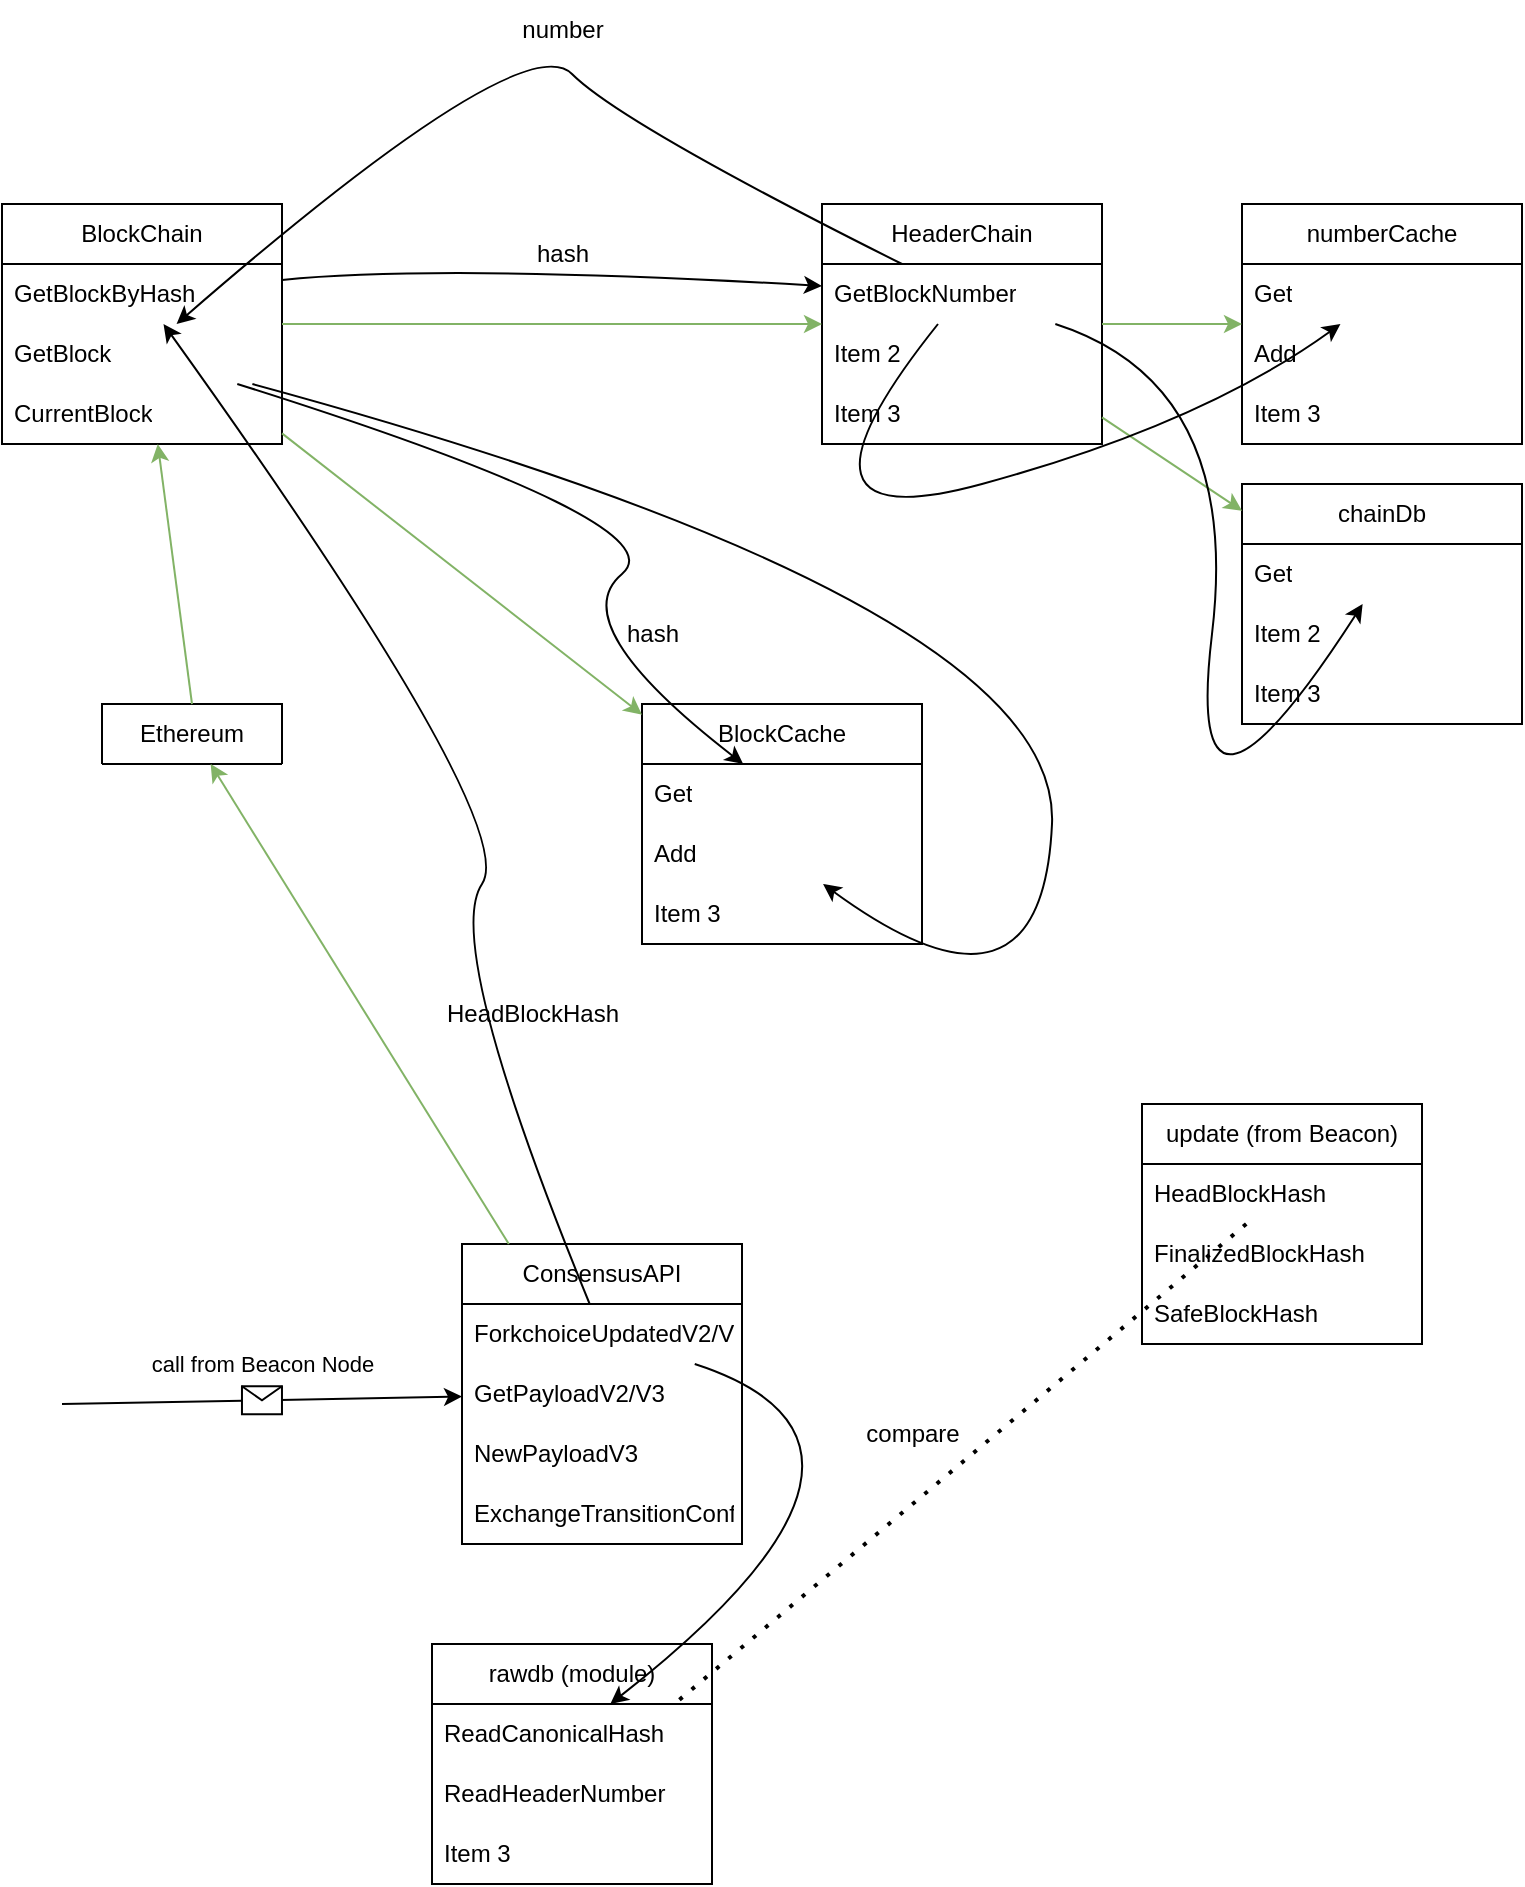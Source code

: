 <mxfile version="22.0.4" type="github" pages="4">
  <diagram name="forkchoiceupdated" id="OismewexX7PU5lhjMx5L">
    <mxGraphModel dx="2064" dy="1126" grid="1" gridSize="10" guides="1" tooltips="1" connect="1" arrows="1" fold="1" page="1" pageScale="1" pageWidth="1920" pageHeight="1200" math="0" shadow="0">
      <root>
        <mxCell id="0" />
        <mxCell id="1" parent="0" />
        <mxCell id="fET9vBlMAK975RTT_vB1-17" value="BlockChain" style="swimlane;fontStyle=0;childLayout=stackLayout;horizontal=1;startSize=30;horizontalStack=0;resizeParent=1;resizeParentMax=0;resizeLast=0;collapsible=1;marginBottom=0;whiteSpace=wrap;html=1;" parent="1" vertex="1">
          <mxGeometry x="70" y="130" width="140" height="120" as="geometry" />
        </mxCell>
        <mxCell id="fET9vBlMAK975RTT_vB1-18" value="GetBlockByHash" style="text;strokeColor=none;fillColor=none;align=left;verticalAlign=middle;spacingLeft=4;spacingRight=4;overflow=hidden;points=[[0,0.5],[1,0.5]];portConstraint=eastwest;rotatable=0;whiteSpace=wrap;html=1;" parent="fET9vBlMAK975RTT_vB1-17" vertex="1">
          <mxGeometry y="30" width="140" height="30" as="geometry" />
        </mxCell>
        <mxCell id="fET9vBlMAK975RTT_vB1-19" value="GetBlock" style="text;strokeColor=none;fillColor=none;align=left;verticalAlign=middle;spacingLeft=4;spacingRight=4;overflow=hidden;points=[[0,0.5],[1,0.5]];portConstraint=eastwest;rotatable=0;whiteSpace=wrap;html=1;" parent="fET9vBlMAK975RTT_vB1-17" vertex="1">
          <mxGeometry y="60" width="140" height="30" as="geometry" />
        </mxCell>
        <mxCell id="fET9vBlMAK975RTT_vB1-20" value="CurrentBlock" style="text;strokeColor=none;fillColor=none;align=left;verticalAlign=middle;spacingLeft=4;spacingRight=4;overflow=hidden;points=[[0,0.5],[1,0.5]];portConstraint=eastwest;rotatable=0;whiteSpace=wrap;html=1;" parent="fET9vBlMAK975RTT_vB1-17" vertex="1">
          <mxGeometry y="90" width="140" height="30" as="geometry" />
        </mxCell>
        <mxCell id="fET9vBlMAK975RTT_vB1-24" value="Ethereum" style="swimlane;fontStyle=0;childLayout=stackLayout;horizontal=1;startSize=30;horizontalStack=0;resizeParent=1;resizeParentMax=0;resizeLast=0;collapsible=1;marginBottom=0;whiteSpace=wrap;html=1;" parent="1" vertex="1" collapsed="1">
          <mxGeometry x="120" y="380" width="90" height="30" as="geometry">
            <mxRectangle x="120" y="380" width="140" height="120" as="alternateBounds" />
          </mxGeometry>
        </mxCell>
        <mxCell id="fET9vBlMAK975RTT_vB1-26" value="BlockChain" style="text;strokeColor=none;fillColor=none;align=left;verticalAlign=middle;spacingLeft=4;spacingRight=4;overflow=hidden;points=[[0,0.5],[1,0.5]];portConstraint=eastwest;rotatable=0;whiteSpace=wrap;html=1;" parent="fET9vBlMAK975RTT_vB1-24" vertex="1">
          <mxGeometry y="30" width="140" height="30" as="geometry" />
        </mxCell>
        <mxCell id="fET9vBlMAK975RTT_vB1-27" value="Merger" style="text;strokeColor=none;fillColor=none;align=left;verticalAlign=middle;spacingLeft=4;spacingRight=4;overflow=hidden;points=[[0,0.5],[1,0.5]];portConstraint=eastwest;rotatable=0;whiteSpace=wrap;html=1;" parent="fET9vBlMAK975RTT_vB1-24" vertex="1">
          <mxGeometry y="60" width="140" height="30" as="geometry" />
        </mxCell>
        <mxCell id="fET9vBlMAK975RTT_vB1-25" value="Item 1" style="text;strokeColor=none;fillColor=none;align=left;verticalAlign=middle;spacingLeft=4;spacingRight=4;overflow=hidden;points=[[0,0.5],[1,0.5]];portConstraint=eastwest;rotatable=0;whiteSpace=wrap;html=1;" parent="fET9vBlMAK975RTT_vB1-24" vertex="1">
          <mxGeometry y="90" width="140" height="30" as="geometry" />
        </mxCell>
        <mxCell id="fET9vBlMAK975RTT_vB1-28" value="HeaderChain" style="swimlane;fontStyle=0;childLayout=stackLayout;horizontal=1;startSize=30;horizontalStack=0;resizeParent=1;resizeParentMax=0;resizeLast=0;collapsible=1;marginBottom=0;whiteSpace=wrap;html=1;" parent="1" vertex="1">
          <mxGeometry x="480" y="130" width="140" height="120" as="geometry" />
        </mxCell>
        <mxCell id="fET9vBlMAK975RTT_vB1-29" value="GetBlockNumber" style="text;strokeColor=none;fillColor=none;align=left;verticalAlign=middle;spacingLeft=4;spacingRight=4;overflow=hidden;points=[[0,0.5],[1,0.5]];portConstraint=eastwest;rotatable=0;whiteSpace=wrap;html=1;" parent="fET9vBlMAK975RTT_vB1-28" vertex="1">
          <mxGeometry y="30" width="140" height="30" as="geometry" />
        </mxCell>
        <mxCell id="fET9vBlMAK975RTT_vB1-30" value="Item 2" style="text;strokeColor=none;fillColor=none;align=left;verticalAlign=middle;spacingLeft=4;spacingRight=4;overflow=hidden;points=[[0,0.5],[1,0.5]];portConstraint=eastwest;rotatable=0;whiteSpace=wrap;html=1;" parent="fET9vBlMAK975RTT_vB1-28" vertex="1">
          <mxGeometry y="60" width="140" height="30" as="geometry" />
        </mxCell>
        <mxCell id="fET9vBlMAK975RTT_vB1-31" value="Item 3" style="text;strokeColor=none;fillColor=none;align=left;verticalAlign=middle;spacingLeft=4;spacingRight=4;overflow=hidden;points=[[0,0.5],[1,0.5]];portConstraint=eastwest;rotatable=0;whiteSpace=wrap;html=1;" parent="fET9vBlMAK975RTT_vB1-28" vertex="1">
          <mxGeometry y="90" width="140" height="30" as="geometry" />
        </mxCell>
        <mxCell id="fET9vBlMAK975RTT_vB1-32" value="BlockCache" style="swimlane;fontStyle=0;childLayout=stackLayout;horizontal=1;startSize=30;horizontalStack=0;resizeParent=1;resizeParentMax=0;resizeLast=0;collapsible=1;marginBottom=0;whiteSpace=wrap;html=1;" parent="1" vertex="1">
          <mxGeometry x="390" y="380" width="140" height="120" as="geometry" />
        </mxCell>
        <mxCell id="fET9vBlMAK975RTT_vB1-33" value="Get&lt;br&gt;" style="text;strokeColor=none;fillColor=none;align=left;verticalAlign=middle;spacingLeft=4;spacingRight=4;overflow=hidden;points=[[0,0.5],[1,0.5]];portConstraint=eastwest;rotatable=0;whiteSpace=wrap;html=1;" parent="fET9vBlMAK975RTT_vB1-32" vertex="1">
          <mxGeometry y="30" width="140" height="30" as="geometry" />
        </mxCell>
        <mxCell id="fET9vBlMAK975RTT_vB1-34" value="Add" style="text;strokeColor=none;fillColor=none;align=left;verticalAlign=middle;spacingLeft=4;spacingRight=4;overflow=hidden;points=[[0,0.5],[1,0.5]];portConstraint=eastwest;rotatable=0;whiteSpace=wrap;html=1;" parent="fET9vBlMAK975RTT_vB1-32" vertex="1">
          <mxGeometry y="60" width="140" height="30" as="geometry" />
        </mxCell>
        <mxCell id="fET9vBlMAK975RTT_vB1-35" value="Item 3" style="text;strokeColor=none;fillColor=none;align=left;verticalAlign=middle;spacingLeft=4;spacingRight=4;overflow=hidden;points=[[0,0.5],[1,0.5]];portConstraint=eastwest;rotatable=0;whiteSpace=wrap;html=1;" parent="fET9vBlMAK975RTT_vB1-32" vertex="1">
          <mxGeometry y="90" width="140" height="30" as="geometry" />
        </mxCell>
        <mxCell id="fET9vBlMAK975RTT_vB1-36" value="" style="endArrow=classic;html=1;rounded=0;exitX=0.5;exitY=0;exitDx=0;exitDy=0;fillColor=#d5e8d4;strokeColor=#82b366;" parent="1" source="fET9vBlMAK975RTT_vB1-24" target="fET9vBlMAK975RTT_vB1-17" edge="1">
          <mxGeometry width="50" height="50" relative="1" as="geometry">
            <mxPoint x="190" y="340" as="sourcePoint" />
            <mxPoint x="230" y="230" as="targetPoint" />
          </mxGeometry>
        </mxCell>
        <mxCell id="fET9vBlMAK975RTT_vB1-41" value="" style="endArrow=classic;html=1;rounded=0;fillColor=#d5e8d4;strokeColor=#82b366;" parent="1" source="fET9vBlMAK975RTT_vB1-17" target="fET9vBlMAK975RTT_vB1-28" edge="1">
          <mxGeometry width="50" height="50" relative="1" as="geometry">
            <mxPoint x="220" y="600" as="sourcePoint" />
            <mxPoint x="270" y="550" as="targetPoint" />
          </mxGeometry>
        </mxCell>
        <mxCell id="fET9vBlMAK975RTT_vB1-43" value="" style="endArrow=classic;html=1;rounded=0;fillColor=#d5e8d4;strokeColor=#82b366;" parent="1" source="fET9vBlMAK975RTT_vB1-17" target="fET9vBlMAK975RTT_vB1-32" edge="1">
          <mxGeometry width="50" height="50" relative="1" as="geometry">
            <mxPoint x="220" y="600" as="sourcePoint" />
            <mxPoint x="270" y="550" as="targetPoint" />
          </mxGeometry>
        </mxCell>
        <mxCell id="fET9vBlMAK975RTT_vB1-45" value="" style="curved=1;endArrow=classic;html=1;rounded=0;" parent="1" source="fET9vBlMAK975RTT_vB1-18" target="fET9vBlMAK975RTT_vB1-29" edge="1">
          <mxGeometry width="50" height="50" relative="1" as="geometry">
            <mxPoint x="240" y="160" as="sourcePoint" />
            <mxPoint x="290" y="110" as="targetPoint" />
            <Array as="points">
              <mxPoint x="290" y="160" />
            </Array>
          </mxGeometry>
        </mxCell>
        <mxCell id="fET9vBlMAK975RTT_vB1-50" value="ConsensusAPI" style="swimlane;fontStyle=0;childLayout=stackLayout;horizontal=1;startSize=30;horizontalStack=0;resizeParent=1;resizeParentMax=0;resizeLast=0;collapsible=1;marginBottom=0;whiteSpace=wrap;html=1;" parent="1" vertex="1">
          <mxGeometry x="300" y="650" width="140" height="150" as="geometry">
            <mxRectangle x="100" y="690" width="120" height="30" as="alternateBounds" />
          </mxGeometry>
        </mxCell>
        <mxCell id="fET9vBlMAK975RTT_vB1-51" value="ForkchoiceUpdatedV2/V3" style="text;strokeColor=none;fillColor=none;align=left;verticalAlign=middle;spacingLeft=4;spacingRight=4;overflow=hidden;points=[[0,0.5],[1,0.5]];portConstraint=eastwest;rotatable=0;whiteSpace=wrap;html=1;" parent="fET9vBlMAK975RTT_vB1-50" vertex="1">
          <mxGeometry y="30" width="140" height="30" as="geometry" />
        </mxCell>
        <mxCell id="fET9vBlMAK975RTT_vB1-52" value="GetPayloadV2/V3" style="text;strokeColor=none;fillColor=none;align=left;verticalAlign=middle;spacingLeft=4;spacingRight=4;overflow=hidden;points=[[0,0.5],[1,0.5]];portConstraint=eastwest;rotatable=0;whiteSpace=wrap;html=1;" parent="fET9vBlMAK975RTT_vB1-50" vertex="1">
          <mxGeometry y="60" width="140" height="30" as="geometry" />
        </mxCell>
        <mxCell id="fET9vBlMAK975RTT_vB1-53" value="NewPayloadV3&lt;br&gt;" style="text;strokeColor=none;fillColor=none;align=left;verticalAlign=middle;spacingLeft=4;spacingRight=4;overflow=hidden;points=[[0,0.5],[1,0.5]];portConstraint=eastwest;rotatable=0;whiteSpace=wrap;html=1;" parent="fET9vBlMAK975RTT_vB1-50" vertex="1">
          <mxGeometry y="90" width="140" height="30" as="geometry" />
        </mxCell>
        <mxCell id="fET9vBlMAK975RTT_vB1-58" value="ExchangeTransitionConfigurationV1&lt;br&gt;" style="text;strokeColor=none;fillColor=none;align=left;verticalAlign=middle;spacingLeft=4;spacingRight=4;overflow=hidden;points=[[0,0.5],[1,0.5]];portConstraint=eastwest;rotatable=0;whiteSpace=wrap;html=1;" parent="fET9vBlMAK975RTT_vB1-50" vertex="1">
          <mxGeometry y="120" width="140" height="30" as="geometry" />
        </mxCell>
        <mxCell id="fET9vBlMAK975RTT_vB1-62" value="" style="endArrow=classic;html=1;rounded=0;fillColor=#d5e8d4;strokeColor=#82b366;" parent="1" source="fET9vBlMAK975RTT_vB1-50" target="fET9vBlMAK975RTT_vB1-24" edge="1">
          <mxGeometry width="50" height="50" relative="1" as="geometry">
            <mxPoint x="240" y="500" as="sourcePoint" />
            <mxPoint x="290" y="450" as="targetPoint" />
          </mxGeometry>
        </mxCell>
        <mxCell id="fET9vBlMAK975RTT_vB1-63" value="" style="endArrow=classic;html=1;rounded=0;" parent="1" target="fET9vBlMAK975RTT_vB1-50" edge="1">
          <mxGeometry relative="1" as="geometry">
            <mxPoint x="100" y="730" as="sourcePoint" />
            <mxPoint x="210" y="740" as="targetPoint" />
          </mxGeometry>
        </mxCell>
        <mxCell id="fET9vBlMAK975RTT_vB1-64" value="" style="shape=message;html=1;outlineConnect=0;" parent="fET9vBlMAK975RTT_vB1-63" vertex="1">
          <mxGeometry width="20" height="14" relative="1" as="geometry">
            <mxPoint x="-10" y="-7" as="offset" />
          </mxGeometry>
        </mxCell>
        <mxCell id="fET9vBlMAK975RTT_vB1-65" value="call from Beacon Node&lt;br&gt;" style="edgeLabel;html=1;align=center;verticalAlign=middle;resizable=0;points=[];" parent="fET9vBlMAK975RTT_vB1-63" vertex="1" connectable="0">
          <mxGeometry x="0.02" y="2" relative="1" as="geometry">
            <mxPoint x="-2" y="-16" as="offset" />
          </mxGeometry>
        </mxCell>
        <mxCell id="fET9vBlMAK975RTT_vB1-67" value="" style="curved=1;endArrow=classic;html=1;rounded=0;" parent="1" source="fET9vBlMAK975RTT_vB1-51" target="fET9vBlMAK975RTT_vB1-18" edge="1">
          <mxGeometry width="50" height="50" relative="1" as="geometry">
            <mxPoint x="240" y="500" as="sourcePoint" />
            <mxPoint x="290" y="450" as="targetPoint" />
            <Array as="points">
              <mxPoint x="290" y="500" />
              <mxPoint x="330" y="440" />
            </Array>
          </mxGeometry>
        </mxCell>
        <mxCell id="fET9vBlMAK975RTT_vB1-68" value="HeadBlockHash&lt;br&gt;" style="text;html=1;align=center;verticalAlign=middle;resizable=0;points=[];autosize=1;strokeColor=none;fillColor=none;" parent="1" vertex="1">
          <mxGeometry x="280" y="520" width="110" height="30" as="geometry" />
        </mxCell>
        <mxCell id="fET9vBlMAK975RTT_vB1-69" value="" style="curved=1;endArrow=classic;html=1;rounded=0;" parent="1" source="fET9vBlMAK975RTT_vB1-29" target="fET9vBlMAK975RTT_vB1-19" edge="1">
          <mxGeometry width="50" height="50" relative="1" as="geometry">
            <mxPoint x="330" y="90" as="sourcePoint" />
            <mxPoint x="380" y="40" as="targetPoint" />
            <Array as="points">
              <mxPoint x="380" y="90" />
              <mxPoint x="330" y="40" />
            </Array>
          </mxGeometry>
        </mxCell>
        <mxCell id="fET9vBlMAK975RTT_vB1-70" value="number" style="text;html=1;align=center;verticalAlign=middle;resizable=0;points=[];autosize=1;strokeColor=none;fillColor=none;" parent="1" vertex="1">
          <mxGeometry x="320" y="28" width="60" height="30" as="geometry" />
        </mxCell>
        <mxCell id="fET9vBlMAK975RTT_vB1-71" value="hash" style="text;html=1;align=center;verticalAlign=middle;resizable=0;points=[];autosize=1;strokeColor=none;fillColor=none;" parent="1" vertex="1">
          <mxGeometry x="325" y="140" width="50" height="30" as="geometry" />
        </mxCell>
        <mxCell id="fET9vBlMAK975RTT_vB1-74" value="" style="curved=1;endArrow=classic;html=1;rounded=0;" parent="1" source="fET9vBlMAK975RTT_vB1-19" target="fET9vBlMAK975RTT_vB1-33" edge="1">
          <mxGeometry width="50" height="50" relative="1" as="geometry">
            <mxPoint x="360" y="290" as="sourcePoint" />
            <mxPoint x="410" y="240" as="targetPoint" />
            <Array as="points">
              <mxPoint x="410" y="290" />
              <mxPoint x="350" y="340" />
            </Array>
          </mxGeometry>
        </mxCell>
        <mxCell id="fET9vBlMAK975RTT_vB1-75" value="hash" style="text;html=1;align=center;verticalAlign=middle;resizable=0;points=[];autosize=1;strokeColor=none;fillColor=none;" parent="1" vertex="1">
          <mxGeometry x="370" y="330" width="50" height="30" as="geometry" />
        </mxCell>
        <mxCell id="fET9vBlMAK975RTT_vB1-76" value="" style="curved=1;endArrow=classic;html=1;rounded=0;" parent="1" source="fET9vBlMAK975RTT_vB1-19" target="fET9vBlMAK975RTT_vB1-34" edge="1">
          <mxGeometry width="50" height="50" relative="1" as="geometry">
            <mxPoint x="550" y="330" as="sourcePoint" />
            <mxPoint x="600" y="280" as="targetPoint" />
            <Array as="points">
              <mxPoint x="600" y="330" />
              <mxPoint x="590" y="550" />
            </Array>
          </mxGeometry>
        </mxCell>
        <mxCell id="krDMxVCN_bRNcbCemnQk-1" value="numberCache" style="swimlane;fontStyle=0;childLayout=stackLayout;horizontal=1;startSize=30;horizontalStack=0;resizeParent=1;resizeParentMax=0;resizeLast=0;collapsible=1;marginBottom=0;whiteSpace=wrap;html=1;" vertex="1" parent="1">
          <mxGeometry x="690" y="130" width="140" height="120" as="geometry" />
        </mxCell>
        <mxCell id="krDMxVCN_bRNcbCemnQk-2" value="Get" style="text;strokeColor=none;fillColor=none;align=left;verticalAlign=middle;spacingLeft=4;spacingRight=4;overflow=hidden;points=[[0,0.5],[1,0.5]];portConstraint=eastwest;rotatable=0;whiteSpace=wrap;html=1;" vertex="1" parent="krDMxVCN_bRNcbCemnQk-1">
          <mxGeometry y="30" width="140" height="30" as="geometry" />
        </mxCell>
        <mxCell id="krDMxVCN_bRNcbCemnQk-3" value="Add" style="text;strokeColor=none;fillColor=none;align=left;verticalAlign=middle;spacingLeft=4;spacingRight=4;overflow=hidden;points=[[0,0.5],[1,0.5]];portConstraint=eastwest;rotatable=0;whiteSpace=wrap;html=1;" vertex="1" parent="krDMxVCN_bRNcbCemnQk-1">
          <mxGeometry y="60" width="140" height="30" as="geometry" />
        </mxCell>
        <mxCell id="krDMxVCN_bRNcbCemnQk-4" value="Item 3" style="text;strokeColor=none;fillColor=none;align=left;verticalAlign=middle;spacingLeft=4;spacingRight=4;overflow=hidden;points=[[0,0.5],[1,0.5]];portConstraint=eastwest;rotatable=0;whiteSpace=wrap;html=1;" vertex="1" parent="krDMxVCN_bRNcbCemnQk-1">
          <mxGeometry y="90" width="140" height="30" as="geometry" />
        </mxCell>
        <mxCell id="krDMxVCN_bRNcbCemnQk-8" value="chainDb" style="swimlane;fontStyle=0;childLayout=stackLayout;horizontal=1;startSize=30;horizontalStack=0;resizeParent=1;resizeParentMax=0;resizeLast=0;collapsible=1;marginBottom=0;whiteSpace=wrap;html=1;" vertex="1" parent="1">
          <mxGeometry x="690" y="270" width="140" height="120" as="geometry" />
        </mxCell>
        <mxCell id="krDMxVCN_bRNcbCemnQk-9" value="Get" style="text;strokeColor=none;fillColor=none;align=left;verticalAlign=middle;spacingLeft=4;spacingRight=4;overflow=hidden;points=[[0,0.5],[1,0.5]];portConstraint=eastwest;rotatable=0;whiteSpace=wrap;html=1;" vertex="1" parent="krDMxVCN_bRNcbCemnQk-8">
          <mxGeometry y="30" width="140" height="30" as="geometry" />
        </mxCell>
        <mxCell id="krDMxVCN_bRNcbCemnQk-10" value="Item 2" style="text;strokeColor=none;fillColor=none;align=left;verticalAlign=middle;spacingLeft=4;spacingRight=4;overflow=hidden;points=[[0,0.5],[1,0.5]];portConstraint=eastwest;rotatable=0;whiteSpace=wrap;html=1;" vertex="1" parent="krDMxVCN_bRNcbCemnQk-8">
          <mxGeometry y="60" width="140" height="30" as="geometry" />
        </mxCell>
        <mxCell id="krDMxVCN_bRNcbCemnQk-11" value="Item 3" style="text;strokeColor=none;fillColor=none;align=left;verticalAlign=middle;spacingLeft=4;spacingRight=4;overflow=hidden;points=[[0,0.5],[1,0.5]];portConstraint=eastwest;rotatable=0;whiteSpace=wrap;html=1;" vertex="1" parent="krDMxVCN_bRNcbCemnQk-8">
          <mxGeometry y="90" width="140" height="30" as="geometry" />
        </mxCell>
        <mxCell id="krDMxVCN_bRNcbCemnQk-12" value="" style="endArrow=classic;html=1;rounded=0;fillColor=#d5e8d4;strokeColor=#82b366;" edge="1" parent="1" source="fET9vBlMAK975RTT_vB1-28" target="krDMxVCN_bRNcbCemnQk-1">
          <mxGeometry width="50" height="50" relative="1" as="geometry">
            <mxPoint x="580" y="110" as="sourcePoint" />
            <mxPoint x="630" y="60" as="targetPoint" />
          </mxGeometry>
        </mxCell>
        <mxCell id="krDMxVCN_bRNcbCemnQk-13" value="" style="endArrow=classic;html=1;rounded=0;fillColor=#d5e8d4;strokeColor=#82b366;" edge="1" parent="1" source="fET9vBlMAK975RTT_vB1-28" target="krDMxVCN_bRNcbCemnQk-8">
          <mxGeometry width="50" height="50" relative="1" as="geometry">
            <mxPoint x="360" y="600" as="sourcePoint" />
            <mxPoint x="410" y="550" as="targetPoint" />
          </mxGeometry>
        </mxCell>
        <mxCell id="krDMxVCN_bRNcbCemnQk-14" value="" style="curved=1;endArrow=classic;html=1;rounded=0;" edge="1" parent="1" source="fET9vBlMAK975RTT_vB1-29" target="krDMxVCN_bRNcbCemnQk-2">
          <mxGeometry width="50" height="50" relative="1" as="geometry">
            <mxPoint x="360" y="600" as="sourcePoint" />
            <mxPoint x="410" y="550" as="targetPoint" />
            <Array as="points">
              <mxPoint x="450" y="300" />
              <mxPoint x="670" y="240" />
            </Array>
          </mxGeometry>
        </mxCell>
        <mxCell id="krDMxVCN_bRNcbCemnQk-15" value="" style="curved=1;endArrow=classic;html=1;rounded=0;" edge="1" parent="1" source="fET9vBlMAK975RTT_vB1-29" target="krDMxVCN_bRNcbCemnQk-9">
          <mxGeometry width="50" height="50" relative="1" as="geometry">
            <mxPoint x="660" y="520" as="sourcePoint" />
            <mxPoint x="710" y="470" as="targetPoint" />
            <Array as="points">
              <mxPoint x="690" y="220" />
              <mxPoint x="660" y="470" />
            </Array>
          </mxGeometry>
        </mxCell>
        <mxCell id="vQUdflH_a2DCxJsh3d4S-1" value="rawdb (module)" style="swimlane;fontStyle=0;childLayout=stackLayout;horizontal=1;startSize=30;horizontalStack=0;resizeParent=1;resizeParentMax=0;resizeLast=0;collapsible=1;marginBottom=0;whiteSpace=wrap;html=1;" vertex="1" parent="1">
          <mxGeometry x="285" y="850" width="140" height="120" as="geometry" />
        </mxCell>
        <mxCell id="vQUdflH_a2DCxJsh3d4S-2" value="ReadCanonicalHash&lt;br&gt;" style="text;strokeColor=none;fillColor=none;align=left;verticalAlign=middle;spacingLeft=4;spacingRight=4;overflow=hidden;points=[[0,0.5],[1,0.5]];portConstraint=eastwest;rotatable=0;whiteSpace=wrap;html=1;" vertex="1" parent="vQUdflH_a2DCxJsh3d4S-1">
          <mxGeometry y="30" width="140" height="30" as="geometry" />
        </mxCell>
        <mxCell id="vQUdflH_a2DCxJsh3d4S-3" value="ReadHeaderNumber" style="text;strokeColor=none;fillColor=none;align=left;verticalAlign=middle;spacingLeft=4;spacingRight=4;overflow=hidden;points=[[0,0.5],[1,0.5]];portConstraint=eastwest;rotatable=0;whiteSpace=wrap;html=1;" vertex="1" parent="vQUdflH_a2DCxJsh3d4S-1">
          <mxGeometry y="60" width="140" height="30" as="geometry" />
        </mxCell>
        <mxCell id="vQUdflH_a2DCxJsh3d4S-4" value="Item 3" style="text;strokeColor=none;fillColor=none;align=left;verticalAlign=middle;spacingLeft=4;spacingRight=4;overflow=hidden;points=[[0,0.5],[1,0.5]];portConstraint=eastwest;rotatable=0;whiteSpace=wrap;html=1;" vertex="1" parent="vQUdflH_a2DCxJsh3d4S-1">
          <mxGeometry y="90" width="140" height="30" as="geometry" />
        </mxCell>
        <mxCell id="vQUdflH_a2DCxJsh3d4S-9" value="" style="curved=1;endArrow=classic;html=1;rounded=0;" edge="1" parent="1" source="fET9vBlMAK975RTT_vB1-51" target="vQUdflH_a2DCxJsh3d4S-2">
          <mxGeometry width="50" height="50" relative="1" as="geometry">
            <mxPoint x="530" y="700" as="sourcePoint" />
            <mxPoint x="580" y="650" as="targetPoint" />
            <Array as="points">
              <mxPoint x="540" y="750" />
            </Array>
          </mxGeometry>
        </mxCell>
        <mxCell id="vQUdflH_a2DCxJsh3d4S-10" value="update (from Beacon)" style="swimlane;fontStyle=0;childLayout=stackLayout;horizontal=1;startSize=30;horizontalStack=0;resizeParent=1;resizeParentMax=0;resizeLast=0;collapsible=1;marginBottom=0;whiteSpace=wrap;html=1;" vertex="1" parent="1">
          <mxGeometry x="640" y="580" width="140" height="120" as="geometry" />
        </mxCell>
        <mxCell id="vQUdflH_a2DCxJsh3d4S-11" value="HeadBlockHash" style="text;strokeColor=none;fillColor=none;align=left;verticalAlign=middle;spacingLeft=4;spacingRight=4;overflow=hidden;points=[[0,0.5],[1,0.5]];portConstraint=eastwest;rotatable=0;whiteSpace=wrap;html=1;" vertex="1" parent="vQUdflH_a2DCxJsh3d4S-10">
          <mxGeometry y="30" width="140" height="30" as="geometry" />
        </mxCell>
        <mxCell id="vQUdflH_a2DCxJsh3d4S-12" value="FinalizedBlockHash" style="text;strokeColor=none;fillColor=none;align=left;verticalAlign=middle;spacingLeft=4;spacingRight=4;overflow=hidden;points=[[0,0.5],[1,0.5]];portConstraint=eastwest;rotatable=0;whiteSpace=wrap;html=1;" vertex="1" parent="vQUdflH_a2DCxJsh3d4S-10">
          <mxGeometry y="60" width="140" height="30" as="geometry" />
        </mxCell>
        <mxCell id="vQUdflH_a2DCxJsh3d4S-13" value="SafeBlockHash" style="text;strokeColor=none;fillColor=none;align=left;verticalAlign=middle;spacingLeft=4;spacingRight=4;overflow=hidden;points=[[0,0.5],[1,0.5]];portConstraint=eastwest;rotatable=0;whiteSpace=wrap;html=1;" vertex="1" parent="vQUdflH_a2DCxJsh3d4S-10">
          <mxGeometry y="90" width="140" height="30" as="geometry" />
        </mxCell>
        <mxCell id="vQUdflH_a2DCxJsh3d4S-14" value="" style="endArrow=none;dashed=1;html=1;dashPattern=1 3;strokeWidth=2;rounded=0;entryX=0.857;entryY=0.033;entryDx=0;entryDy=0;entryPerimeter=0;" edge="1" parent="1" source="vQUdflH_a2DCxJsh3d4S-11" target="vQUdflH_a2DCxJsh3d4S-2">
          <mxGeometry width="50" height="50" relative="1" as="geometry">
            <mxPoint x="290" y="600" as="sourcePoint" />
            <mxPoint x="340" y="550" as="targetPoint" />
          </mxGeometry>
        </mxCell>
        <mxCell id="vQUdflH_a2DCxJsh3d4S-15" value="compare" style="text;html=1;align=center;verticalAlign=middle;resizable=0;points=[];autosize=1;strokeColor=none;fillColor=none;" vertex="1" parent="1">
          <mxGeometry x="490" y="730" width="70" height="30" as="geometry" />
        </mxCell>
      </root>
    </mxGraphModel>
  </diagram>
  <diagram id="nL5yzAK3TbzffoT3Jq7T" name="get block">
    <mxGraphModel dx="2064" dy="1126" grid="1" gridSize="10" guides="1" tooltips="1" connect="1" arrows="1" fold="1" page="1" pageScale="1" pageWidth="850" pageHeight="1100" math="0" shadow="0">
      <root>
        <mxCell id="0" />
        <mxCell id="1" parent="0" />
        <mxCell id="JNgb4zIIYrWdcHcJbIbo-1" value="Block&lt;br&gt;" style="swimlane;fontStyle=0;childLayout=stackLayout;horizontal=1;startSize=30;horizontalStack=0;resizeParent=1;resizeParentMax=0;resizeLast=0;collapsible=1;marginBottom=0;whiteSpace=wrap;html=1;" vertex="1" parent="1">
          <mxGeometry x="160" y="670" width="140" height="120" as="geometry" />
        </mxCell>
        <mxCell id="JNgb4zIIYrWdcHcJbIbo-2" value="Difficulty" style="text;strokeColor=none;fillColor=none;align=left;verticalAlign=middle;spacingLeft=4;spacingRight=4;overflow=hidden;points=[[0,0.5],[1,0.5]];portConstraint=eastwest;rotatable=0;whiteSpace=wrap;html=1;" vertex="1" parent="JNgb4zIIYrWdcHcJbIbo-1">
          <mxGeometry y="30" width="140" height="30" as="geometry" />
        </mxCell>
        <mxCell id="JNgb4zIIYrWdcHcJbIbo-3" value="ParentHash" style="text;strokeColor=none;fillColor=none;align=left;verticalAlign=middle;spacingLeft=4;spacingRight=4;overflow=hidden;points=[[0,0.5],[1,0.5]];portConstraint=eastwest;rotatable=0;whiteSpace=wrap;html=1;" vertex="1" parent="JNgb4zIIYrWdcHcJbIbo-1">
          <mxGeometry y="60" width="140" height="30" as="geometry" />
        </mxCell>
        <mxCell id="JNgb4zIIYrWdcHcJbIbo-4" value="Item 3" style="text;strokeColor=none;fillColor=none;align=left;verticalAlign=middle;spacingLeft=4;spacingRight=4;overflow=hidden;points=[[0,0.5],[1,0.5]];portConstraint=eastwest;rotatable=0;whiteSpace=wrap;html=1;" vertex="1" parent="JNgb4zIIYrWdcHcJbIbo-1">
          <mxGeometry y="90" width="140" height="30" as="geometry" />
        </mxCell>
        <mxCell id="A46pC4i7RZz71VU2-W6J-1" value="HeaderChain" style="swimlane;fontStyle=0;childLayout=stackLayout;horizontal=1;startSize=30;horizontalStack=0;resizeParent=1;resizeParentMax=0;resizeLast=0;collapsible=1;marginBottom=0;whiteSpace=wrap;html=1;" vertex="1" parent="1">
          <mxGeometry x="50" y="270" width="140" height="120" as="geometry" />
        </mxCell>
        <mxCell id="A46pC4i7RZz71VU2-W6J-2" value="GetBlockNumber" style="text;strokeColor=none;fillColor=none;align=left;verticalAlign=middle;spacingLeft=4;spacingRight=4;overflow=hidden;points=[[0,0.5],[1,0.5]];portConstraint=eastwest;rotatable=0;whiteSpace=wrap;html=1;" vertex="1" parent="A46pC4i7RZz71VU2-W6J-1">
          <mxGeometry y="30" width="140" height="30" as="geometry" />
        </mxCell>
        <mxCell id="A46pC4i7RZz71VU2-W6J-3" value="Item 2" style="text;strokeColor=none;fillColor=none;align=left;verticalAlign=middle;spacingLeft=4;spacingRight=4;overflow=hidden;points=[[0,0.5],[1,0.5]];portConstraint=eastwest;rotatable=0;whiteSpace=wrap;html=1;" vertex="1" parent="A46pC4i7RZz71VU2-W6J-1">
          <mxGeometry y="60" width="140" height="30" as="geometry" />
        </mxCell>
        <mxCell id="A46pC4i7RZz71VU2-W6J-4" value="Item 3" style="text;strokeColor=none;fillColor=none;align=left;verticalAlign=middle;spacingLeft=4;spacingRight=4;overflow=hidden;points=[[0,0.5],[1,0.5]];portConstraint=eastwest;rotatable=0;whiteSpace=wrap;html=1;" vertex="1" parent="A46pC4i7RZz71VU2-W6J-1">
          <mxGeometry y="90" width="140" height="30" as="geometry" />
        </mxCell>
        <mxCell id="A46pC4i7RZz71VU2-W6J-5" value="numberCache" style="swimlane;fontStyle=0;childLayout=stackLayout;horizontal=1;startSize=30;horizontalStack=0;resizeParent=1;resizeParentMax=0;resizeLast=0;collapsible=1;marginBottom=0;whiteSpace=wrap;html=1;" vertex="1" parent="1">
          <mxGeometry x="285" y="120" width="140" height="120" as="geometry" />
        </mxCell>
        <mxCell id="A46pC4i7RZz71VU2-W6J-6" value="Get" style="text;strokeColor=none;fillColor=none;align=left;verticalAlign=middle;spacingLeft=4;spacingRight=4;overflow=hidden;points=[[0,0.5],[1,0.5]];portConstraint=eastwest;rotatable=0;whiteSpace=wrap;html=1;" vertex="1" parent="A46pC4i7RZz71VU2-W6J-5">
          <mxGeometry y="30" width="140" height="30" as="geometry" />
        </mxCell>
        <mxCell id="A46pC4i7RZz71VU2-W6J-7" value="Add" style="text;strokeColor=none;fillColor=none;align=left;verticalAlign=middle;spacingLeft=4;spacingRight=4;overflow=hidden;points=[[0,0.5],[1,0.5]];portConstraint=eastwest;rotatable=0;whiteSpace=wrap;html=1;" vertex="1" parent="A46pC4i7RZz71VU2-W6J-5">
          <mxGeometry y="60" width="140" height="30" as="geometry" />
        </mxCell>
        <mxCell id="A46pC4i7RZz71VU2-W6J-8" value="Item 3" style="text;strokeColor=none;fillColor=none;align=left;verticalAlign=middle;spacingLeft=4;spacingRight=4;overflow=hidden;points=[[0,0.5],[1,0.5]];portConstraint=eastwest;rotatable=0;whiteSpace=wrap;html=1;" vertex="1" parent="A46pC4i7RZz71VU2-W6J-5">
          <mxGeometry y="90" width="140" height="30" as="geometry" />
        </mxCell>
        <mxCell id="A46pC4i7RZz71VU2-W6J-9" value="chainDb" style="swimlane;fontStyle=0;childLayout=stackLayout;horizontal=1;startSize=30;horizontalStack=0;resizeParent=1;resizeParentMax=0;resizeLast=0;collapsible=1;marginBottom=0;whiteSpace=wrap;html=1;" vertex="1" parent="1">
          <mxGeometry x="285" y="260" width="140" height="120" as="geometry" />
        </mxCell>
        <mxCell id="A46pC4i7RZz71VU2-W6J-10" value="Get" style="text;strokeColor=none;fillColor=none;align=left;verticalAlign=middle;spacingLeft=4;spacingRight=4;overflow=hidden;points=[[0,0.5],[1,0.5]];portConstraint=eastwest;rotatable=0;whiteSpace=wrap;html=1;" vertex="1" parent="A46pC4i7RZz71VU2-W6J-9">
          <mxGeometry y="30" width="140" height="30" as="geometry" />
        </mxCell>
        <mxCell id="A46pC4i7RZz71VU2-W6J-11" value="Item 2" style="text;strokeColor=none;fillColor=none;align=left;verticalAlign=middle;spacingLeft=4;spacingRight=4;overflow=hidden;points=[[0,0.5],[1,0.5]];portConstraint=eastwest;rotatable=0;whiteSpace=wrap;html=1;" vertex="1" parent="A46pC4i7RZz71VU2-W6J-9">
          <mxGeometry y="60" width="140" height="30" as="geometry" />
        </mxCell>
        <mxCell id="A46pC4i7RZz71VU2-W6J-12" value="Item 3" style="text;strokeColor=none;fillColor=none;align=left;verticalAlign=middle;spacingLeft=4;spacingRight=4;overflow=hidden;points=[[0,0.5],[1,0.5]];portConstraint=eastwest;rotatable=0;whiteSpace=wrap;html=1;" vertex="1" parent="A46pC4i7RZz71VU2-W6J-9">
          <mxGeometry y="90" width="140" height="30" as="geometry" />
        </mxCell>
        <mxCell id="A46pC4i7RZz71VU2-W6J-13" value="" style="endArrow=classic;html=1;rounded=0;fillColor=#d5e8d4;strokeColor=#82b366;" edge="1" parent="1" source="A46pC4i7RZz71VU2-W6J-1" target="A46pC4i7RZz71VU2-W6J-5">
          <mxGeometry width="50" height="50" relative="1" as="geometry">
            <mxPoint x="175" y="100" as="sourcePoint" />
            <mxPoint x="225" y="50" as="targetPoint" />
          </mxGeometry>
        </mxCell>
        <mxCell id="A46pC4i7RZz71VU2-W6J-14" value="" style="endArrow=classic;html=1;rounded=0;fillColor=#d5e8d4;strokeColor=#82b366;" edge="1" parent="1" source="A46pC4i7RZz71VU2-W6J-1" target="A46pC4i7RZz71VU2-W6J-9">
          <mxGeometry width="50" height="50" relative="1" as="geometry">
            <mxPoint x="-45" y="590" as="sourcePoint" />
            <mxPoint x="5" y="540" as="targetPoint" />
          </mxGeometry>
        </mxCell>
        <mxCell id="A46pC4i7RZz71VU2-W6J-19" value="headerCache" style="swimlane;fontStyle=0;childLayout=stackLayout;horizontal=1;startSize=30;horizontalStack=0;resizeParent=1;resizeParentMax=0;resizeLast=0;collapsible=1;marginBottom=0;whiteSpace=wrap;html=1;" vertex="1" parent="1">
          <mxGeometry x="280" y="420" width="140" height="120" as="geometry" />
        </mxCell>
        <mxCell id="A46pC4i7RZz71VU2-W6J-20" value="Get" style="text;strokeColor=none;fillColor=none;align=left;verticalAlign=middle;spacingLeft=4;spacingRight=4;overflow=hidden;points=[[0,0.5],[1,0.5]];portConstraint=eastwest;rotatable=0;whiteSpace=wrap;html=1;" vertex="1" parent="A46pC4i7RZz71VU2-W6J-19">
          <mxGeometry y="30" width="140" height="30" as="geometry" />
        </mxCell>
        <mxCell id="A46pC4i7RZz71VU2-W6J-21" value="Add" style="text;strokeColor=none;fillColor=none;align=left;verticalAlign=middle;spacingLeft=4;spacingRight=4;overflow=hidden;points=[[0,0.5],[1,0.5]];portConstraint=eastwest;rotatable=0;whiteSpace=wrap;html=1;" vertex="1" parent="A46pC4i7RZz71VU2-W6J-19">
          <mxGeometry y="60" width="140" height="30" as="geometry" />
        </mxCell>
        <mxCell id="A46pC4i7RZz71VU2-W6J-22" value="Item 3" style="text;strokeColor=none;fillColor=none;align=left;verticalAlign=middle;spacingLeft=4;spacingRight=4;overflow=hidden;points=[[0,0.5],[1,0.5]];portConstraint=eastwest;rotatable=0;whiteSpace=wrap;html=1;" vertex="1" parent="A46pC4i7RZz71VU2-W6J-19">
          <mxGeometry y="90" width="140" height="30" as="geometry" />
        </mxCell>
        <mxCell id="A46pC4i7RZz71VU2-W6J-23" value="" style="endArrow=classic;html=1;rounded=0;fillColor=#d5e8d4;strokeColor=#82b366;" edge="1" parent="1" source="A46pC4i7RZz71VU2-W6J-1" target="A46pC4i7RZz71VU2-W6J-19">
          <mxGeometry width="50" height="50" relative="1" as="geometry">
            <mxPoint x="270" y="600" as="sourcePoint" />
            <mxPoint x="320" y="550" as="targetPoint" />
          </mxGeometry>
        </mxCell>
        <mxCell id="kpzOcKB8GxsXeePG1TRW-1" value="BlockChain" style="swimlane;fontStyle=0;childLayout=stackLayout;horizontal=1;startSize=30;horizontalStack=0;resizeParent=1;resizeParentMax=0;resizeLast=0;collapsible=1;marginBottom=0;whiteSpace=wrap;html=1;" vertex="1" parent="1">
          <mxGeometry x="560" y="460" width="140" height="150" as="geometry" />
        </mxCell>
        <mxCell id="kpzOcKB8GxsXeePG1TRW-2" value="GetBlockByHash" style="text;strokeColor=none;fillColor=none;align=left;verticalAlign=middle;spacingLeft=4;spacingRight=4;overflow=hidden;points=[[0,0.5],[1,0.5]];portConstraint=eastwest;rotatable=0;whiteSpace=wrap;html=1;" vertex="1" parent="kpzOcKB8GxsXeePG1TRW-1">
          <mxGeometry y="30" width="140" height="30" as="geometry" />
        </mxCell>
        <mxCell id="kpzOcKB8GxsXeePG1TRW-3" value="GetBlock" style="text;strokeColor=none;fillColor=none;align=left;verticalAlign=middle;spacingLeft=4;spacingRight=4;overflow=hidden;points=[[0,0.5],[1,0.5]];portConstraint=eastwest;rotatable=0;whiteSpace=wrap;html=1;" vertex="1" parent="kpzOcKB8GxsXeePG1TRW-1">
          <mxGeometry y="60" width="140" height="30" as="geometry" />
        </mxCell>
        <mxCell id="kpzOcKB8GxsXeePG1TRW-4" value="CurrentBlock" style="text;strokeColor=none;fillColor=none;align=left;verticalAlign=middle;spacingLeft=4;spacingRight=4;overflow=hidden;points=[[0,0.5],[1,0.5]];portConstraint=eastwest;rotatable=0;whiteSpace=wrap;html=1;" vertex="1" parent="kpzOcKB8GxsXeePG1TRW-1">
          <mxGeometry y="90" width="140" height="30" as="geometry" />
        </mxCell>
        <mxCell id="Qt7VeIHTwJrS_SaS_Y_f-1" value="SetCanonical" style="text;strokeColor=none;fillColor=none;align=left;verticalAlign=middle;spacingLeft=4;spacingRight=4;overflow=hidden;points=[[0,0.5],[1,0.5]];portConstraint=eastwest;rotatable=0;whiteSpace=wrap;html=1;" vertex="1" parent="kpzOcKB8GxsXeePG1TRW-1">
          <mxGeometry y="120" width="140" height="30" as="geometry" />
        </mxCell>
        <mxCell id="kpzOcKB8GxsXeePG1TRW-5" value="" style="curved=1;endArrow=classic;html=1;rounded=0;" edge="1" parent="1" source="kpzOcKB8GxsXeePG1TRW-3" target="JNgb4zIIYrWdcHcJbIbo-1">
          <mxGeometry width="50" height="50" relative="1" as="geometry">
            <mxPoint x="270" y="600" as="sourcePoint" />
            <mxPoint x="320" y="550" as="targetPoint" />
            <Array as="points">
              <mxPoint x="640" y="680" />
              <mxPoint x="310" y="750" />
            </Array>
          </mxGeometry>
        </mxCell>
        <mxCell id="kpzOcKB8GxsXeePG1TRW-6" value="rawdb ReadBlock&lt;br&gt;" style="text;html=1;align=center;verticalAlign=middle;resizable=0;points=[];autosize=1;strokeColor=none;fillColor=none;" vertex="1" parent="1">
          <mxGeometry x="420" y="660" width="120" height="30" as="geometry" />
        </mxCell>
        <mxCell id="kpzOcKB8GxsXeePG1TRW-7" value="db" style="swimlane;fontStyle=0;childLayout=stackLayout;horizontal=1;startSize=30;horizontalStack=0;resizeParent=1;resizeParentMax=0;resizeLast=0;collapsible=1;marginBottom=0;whiteSpace=wrap;html=1;" vertex="1" parent="1">
          <mxGeometry x="640" y="810" width="140" height="120" as="geometry" />
        </mxCell>
        <mxCell id="kpzOcKB8GxsXeePG1TRW-8" value="ReadAncients" style="text;strokeColor=none;fillColor=none;align=left;verticalAlign=middle;spacingLeft=4;spacingRight=4;overflow=hidden;points=[[0,0.5],[1,0.5]];portConstraint=eastwest;rotatable=0;whiteSpace=wrap;html=1;" vertex="1" parent="kpzOcKB8GxsXeePG1TRW-7">
          <mxGeometry y="30" width="140" height="30" as="geometry" />
        </mxCell>
        <mxCell id="kpzOcKB8GxsXeePG1TRW-9" value="Get" style="text;strokeColor=none;fillColor=none;align=left;verticalAlign=middle;spacingLeft=4;spacingRight=4;overflow=hidden;points=[[0,0.5],[1,0.5]];portConstraint=eastwest;rotatable=0;whiteSpace=wrap;html=1;" vertex="1" parent="kpzOcKB8GxsXeePG1TRW-7">
          <mxGeometry y="60" width="140" height="30" as="geometry" />
        </mxCell>
        <mxCell id="kpzOcKB8GxsXeePG1TRW-10" value="Item 3" style="text;strokeColor=none;fillColor=none;align=left;verticalAlign=middle;spacingLeft=4;spacingRight=4;overflow=hidden;points=[[0,0.5],[1,0.5]];portConstraint=eastwest;rotatable=0;whiteSpace=wrap;html=1;" vertex="1" parent="kpzOcKB8GxsXeePG1TRW-7">
          <mxGeometry y="90" width="140" height="30" as="geometry" />
        </mxCell>
        <mxCell id="kpzOcKB8GxsXeePG1TRW-11" value="" style="endArrow=classic;html=1;rounded=0;fillColor=#d5e8d4;strokeColor=#82b366;" edge="1" parent="1" source="kpzOcKB8GxsXeePG1TRW-1" target="kpzOcKB8GxsXeePG1TRW-7">
          <mxGeometry width="50" height="50" relative="1" as="geometry">
            <mxPoint x="270" y="600" as="sourcePoint" />
            <mxPoint x="320" y="550" as="targetPoint" />
          </mxGeometry>
        </mxCell>
        <mxCell id="968N0ROas80tpHkTSQ5c-1" value="rawdb (module)" style="swimlane;fontStyle=0;childLayout=stackLayout;horizontal=1;startSize=30;horizontalStack=0;resizeParent=1;resizeParentMax=0;resizeLast=0;collapsible=1;marginBottom=0;whiteSpace=wrap;html=1;" vertex="1" parent="1">
          <mxGeometry x="285" y="850" width="140" height="180" as="geometry" />
        </mxCell>
        <mxCell id="968N0ROas80tpHkTSQ5c-2" value="ReadCanonicalHash&lt;br&gt;" style="text;strokeColor=none;fillColor=none;align=left;verticalAlign=middle;spacingLeft=4;spacingRight=4;overflow=hidden;points=[[0,0.5],[1,0.5]];portConstraint=eastwest;rotatable=0;whiteSpace=wrap;html=1;" vertex="1" parent="968N0ROas80tpHkTSQ5c-1">
          <mxGeometry y="30" width="140" height="30" as="geometry" />
        </mxCell>
        <mxCell id="968N0ROas80tpHkTSQ5c-3" value="ReadHeaderNumber" style="text;strokeColor=none;fillColor=none;align=left;verticalAlign=middle;spacingLeft=4;spacingRight=4;overflow=hidden;points=[[0,0.5],[1,0.5]];portConstraint=eastwest;rotatable=0;whiteSpace=wrap;html=1;" vertex="1" parent="968N0ROas80tpHkTSQ5c-1">
          <mxGeometry y="60" width="140" height="30" as="geometry" />
        </mxCell>
        <mxCell id="968N0ROas80tpHkTSQ5c-4" value="ReadBlock" style="text;strokeColor=none;fillColor=none;align=left;verticalAlign=middle;spacingLeft=4;spacingRight=4;overflow=hidden;points=[[0,0.5],[1,0.5]];portConstraint=eastwest;rotatable=0;whiteSpace=wrap;html=1;" vertex="1" parent="968N0ROas80tpHkTSQ5c-1">
          <mxGeometry y="90" width="140" height="30" as="geometry" />
        </mxCell>
        <mxCell id="968N0ROas80tpHkTSQ5c-5" value="ReadHeader" style="text;strokeColor=none;fillColor=none;align=left;verticalAlign=middle;spacingLeft=4;spacingRight=4;overflow=hidden;points=[[0,0.5],[1,0.5]];portConstraint=eastwest;rotatable=0;whiteSpace=wrap;html=1;" vertex="1" parent="968N0ROas80tpHkTSQ5c-1">
          <mxGeometry y="120" width="140" height="30" as="geometry" />
        </mxCell>
        <mxCell id="968N0ROas80tpHkTSQ5c-6" value="ReadBody" style="text;strokeColor=none;fillColor=none;align=left;verticalAlign=middle;spacingLeft=4;spacingRight=4;overflow=hidden;points=[[0,0.5],[1,0.5]];portConstraint=eastwest;rotatable=0;whiteSpace=wrap;html=1;" vertex="1" parent="968N0ROas80tpHkTSQ5c-1">
          <mxGeometry y="150" width="140" height="30" as="geometry" />
        </mxCell>
        <mxCell id="968N0ROas80tpHkTSQ5c-7" value="" style="curved=1;endArrow=classic;html=1;rounded=0;exitX=0.843;exitY=0.067;exitDx=0;exitDy=0;exitPerimeter=0;" edge="1" parent="1" source="968N0ROas80tpHkTSQ5c-5" target="kpzOcKB8GxsXeePG1TRW-7">
          <mxGeometry width="50" height="50" relative="1" as="geometry">
            <mxPoint x="270" y="600" as="sourcePoint" />
            <mxPoint x="320" y="550" as="targetPoint" />
            <Array as="points">
              <mxPoint x="510" y="890" />
              <mxPoint x="570" y="880" />
            </Array>
          </mxGeometry>
        </mxCell>
        <mxCell id="968N0ROas80tpHkTSQ5c-8" value="" style="curved=1;endArrow=classic;html=1;rounded=0;" edge="1" parent="1" source="968N0ROas80tpHkTSQ5c-6" target="kpzOcKB8GxsXeePG1TRW-7">
          <mxGeometry width="50" height="50" relative="1" as="geometry">
            <mxPoint x="540" y="990" as="sourcePoint" />
            <mxPoint x="590" y="940" as="targetPoint" />
            <Array as="points">
              <mxPoint x="510" y="970" />
              <mxPoint x="540" y="940" />
            </Array>
          </mxGeometry>
        </mxCell>
      </root>
    </mxGraphModel>
  </diagram>
  <diagram id="zy63PPF6V96knNZcnv9K" name="get payload">
    <mxGraphModel dx="2064" dy="1126" grid="1" gridSize="10" guides="1" tooltips="1" connect="1" arrows="1" fold="1" page="1" pageScale="1" pageWidth="1920" pageHeight="1200" math="0" shadow="0">
      <root>
        <mxCell id="0" />
        <mxCell id="1" parent="0" />
        <mxCell id="RVuKmgClPFzzrsZ3_GsE-1" value="BlockChain" style="swimlane;fontStyle=0;childLayout=stackLayout;horizontal=1;startSize=30;horizontalStack=0;resizeParent=1;resizeParentMax=0;resizeLast=0;collapsible=1;marginBottom=0;whiteSpace=wrap;html=1;" vertex="1" parent="1">
          <mxGeometry x="70" y="130" width="140" height="120" as="geometry" />
        </mxCell>
        <mxCell id="RVuKmgClPFzzrsZ3_GsE-2" value="GetBlockByHash" style="text;strokeColor=none;fillColor=none;align=left;verticalAlign=middle;spacingLeft=4;spacingRight=4;overflow=hidden;points=[[0,0.5],[1,0.5]];portConstraint=eastwest;rotatable=0;whiteSpace=wrap;html=1;" vertex="1" parent="RVuKmgClPFzzrsZ3_GsE-1">
          <mxGeometry y="30" width="140" height="30" as="geometry" />
        </mxCell>
        <mxCell id="RVuKmgClPFzzrsZ3_GsE-3" value="GetBlock" style="text;strokeColor=none;fillColor=none;align=left;verticalAlign=middle;spacingLeft=4;spacingRight=4;overflow=hidden;points=[[0,0.5],[1,0.5]];portConstraint=eastwest;rotatable=0;whiteSpace=wrap;html=1;" vertex="1" parent="RVuKmgClPFzzrsZ3_GsE-1">
          <mxGeometry y="60" width="140" height="30" as="geometry" />
        </mxCell>
        <mxCell id="RVuKmgClPFzzrsZ3_GsE-4" value="CurrentBlock" style="text;strokeColor=none;fillColor=none;align=left;verticalAlign=middle;spacingLeft=4;spacingRight=4;overflow=hidden;points=[[0,0.5],[1,0.5]];portConstraint=eastwest;rotatable=0;whiteSpace=wrap;html=1;" vertex="1" parent="RVuKmgClPFzzrsZ3_GsE-1">
          <mxGeometry y="90" width="140" height="30" as="geometry" />
        </mxCell>
        <mxCell id="RVuKmgClPFzzrsZ3_GsE-5" value="Ethereum" style="swimlane;fontStyle=0;childLayout=stackLayout;horizontal=1;startSize=30;horizontalStack=0;resizeParent=1;resizeParentMax=0;resizeLast=0;collapsible=1;marginBottom=0;whiteSpace=wrap;html=1;" vertex="1" collapsed="1" parent="1">
          <mxGeometry x="120" y="380" width="90" height="30" as="geometry">
            <mxRectangle x="120" y="380" width="140" height="120" as="alternateBounds" />
          </mxGeometry>
        </mxCell>
        <mxCell id="RVuKmgClPFzzrsZ3_GsE-6" value="BlockChain" style="text;strokeColor=none;fillColor=none;align=left;verticalAlign=middle;spacingLeft=4;spacingRight=4;overflow=hidden;points=[[0,0.5],[1,0.5]];portConstraint=eastwest;rotatable=0;whiteSpace=wrap;html=1;" vertex="1" parent="RVuKmgClPFzzrsZ3_GsE-5">
          <mxGeometry y="30" width="140" height="30" as="geometry" />
        </mxCell>
        <mxCell id="RVuKmgClPFzzrsZ3_GsE-7" value="Merger" style="text;strokeColor=none;fillColor=none;align=left;verticalAlign=middle;spacingLeft=4;spacingRight=4;overflow=hidden;points=[[0,0.5],[1,0.5]];portConstraint=eastwest;rotatable=0;whiteSpace=wrap;html=1;" vertex="1" parent="RVuKmgClPFzzrsZ3_GsE-5">
          <mxGeometry y="60" width="140" height="30" as="geometry" />
        </mxCell>
        <mxCell id="RVuKmgClPFzzrsZ3_GsE-8" value="Item 1" style="text;strokeColor=none;fillColor=none;align=left;verticalAlign=middle;spacingLeft=4;spacingRight=4;overflow=hidden;points=[[0,0.5],[1,0.5]];portConstraint=eastwest;rotatable=0;whiteSpace=wrap;html=1;" vertex="1" parent="RVuKmgClPFzzrsZ3_GsE-5">
          <mxGeometry y="90" width="140" height="30" as="geometry" />
        </mxCell>
        <mxCell id="RVuKmgClPFzzrsZ3_GsE-9" value="HeaderChain" style="swimlane;fontStyle=0;childLayout=stackLayout;horizontal=1;startSize=30;horizontalStack=0;resizeParent=1;resizeParentMax=0;resizeLast=0;collapsible=1;marginBottom=0;whiteSpace=wrap;html=1;" vertex="1" parent="1">
          <mxGeometry x="480" y="130" width="140" height="120" as="geometry" />
        </mxCell>
        <mxCell id="RVuKmgClPFzzrsZ3_GsE-10" value="GetBlockNumber" style="text;strokeColor=none;fillColor=none;align=left;verticalAlign=middle;spacingLeft=4;spacingRight=4;overflow=hidden;points=[[0,0.5],[1,0.5]];portConstraint=eastwest;rotatable=0;whiteSpace=wrap;html=1;" vertex="1" parent="RVuKmgClPFzzrsZ3_GsE-9">
          <mxGeometry y="30" width="140" height="30" as="geometry" />
        </mxCell>
        <mxCell id="RVuKmgClPFzzrsZ3_GsE-11" value="Item 2" style="text;strokeColor=none;fillColor=none;align=left;verticalAlign=middle;spacingLeft=4;spacingRight=4;overflow=hidden;points=[[0,0.5],[1,0.5]];portConstraint=eastwest;rotatable=0;whiteSpace=wrap;html=1;" vertex="1" parent="RVuKmgClPFzzrsZ3_GsE-9">
          <mxGeometry y="60" width="140" height="30" as="geometry" />
        </mxCell>
        <mxCell id="RVuKmgClPFzzrsZ3_GsE-12" value="Item 3" style="text;strokeColor=none;fillColor=none;align=left;verticalAlign=middle;spacingLeft=4;spacingRight=4;overflow=hidden;points=[[0,0.5],[1,0.5]];portConstraint=eastwest;rotatable=0;whiteSpace=wrap;html=1;" vertex="1" parent="RVuKmgClPFzzrsZ3_GsE-9">
          <mxGeometry y="90" width="140" height="30" as="geometry" />
        </mxCell>
        <mxCell id="RVuKmgClPFzzrsZ3_GsE-13" value="BlockCache" style="swimlane;fontStyle=0;childLayout=stackLayout;horizontal=1;startSize=30;horizontalStack=0;resizeParent=1;resizeParentMax=0;resizeLast=0;collapsible=1;marginBottom=0;whiteSpace=wrap;html=1;" vertex="1" parent="1">
          <mxGeometry x="390" y="380" width="140" height="120" as="geometry" />
        </mxCell>
        <mxCell id="RVuKmgClPFzzrsZ3_GsE-14" value="Get&lt;br&gt;" style="text;strokeColor=none;fillColor=none;align=left;verticalAlign=middle;spacingLeft=4;spacingRight=4;overflow=hidden;points=[[0,0.5],[1,0.5]];portConstraint=eastwest;rotatable=0;whiteSpace=wrap;html=1;" vertex="1" parent="RVuKmgClPFzzrsZ3_GsE-13">
          <mxGeometry y="30" width="140" height="30" as="geometry" />
        </mxCell>
        <mxCell id="RVuKmgClPFzzrsZ3_GsE-15" value="Add" style="text;strokeColor=none;fillColor=none;align=left;verticalAlign=middle;spacingLeft=4;spacingRight=4;overflow=hidden;points=[[0,0.5],[1,0.5]];portConstraint=eastwest;rotatable=0;whiteSpace=wrap;html=1;" vertex="1" parent="RVuKmgClPFzzrsZ3_GsE-13">
          <mxGeometry y="60" width="140" height="30" as="geometry" />
        </mxCell>
        <mxCell id="RVuKmgClPFzzrsZ3_GsE-16" value="Item 3" style="text;strokeColor=none;fillColor=none;align=left;verticalAlign=middle;spacingLeft=4;spacingRight=4;overflow=hidden;points=[[0,0.5],[1,0.5]];portConstraint=eastwest;rotatable=0;whiteSpace=wrap;html=1;" vertex="1" parent="RVuKmgClPFzzrsZ3_GsE-13">
          <mxGeometry y="90" width="140" height="30" as="geometry" />
        </mxCell>
        <mxCell id="RVuKmgClPFzzrsZ3_GsE-17" value="" style="endArrow=classic;html=1;rounded=0;exitX=0.5;exitY=0;exitDx=0;exitDy=0;fillColor=#d5e8d4;strokeColor=#82b366;" edge="1" parent="1" source="RVuKmgClPFzzrsZ3_GsE-5" target="RVuKmgClPFzzrsZ3_GsE-1">
          <mxGeometry width="50" height="50" relative="1" as="geometry">
            <mxPoint x="190" y="340" as="sourcePoint" />
            <mxPoint x="230" y="230" as="targetPoint" />
          </mxGeometry>
        </mxCell>
        <mxCell id="RVuKmgClPFzzrsZ3_GsE-18" value="" style="endArrow=classic;html=1;rounded=0;fillColor=#d5e8d4;strokeColor=#82b366;" edge="1" parent="1" source="RVuKmgClPFzzrsZ3_GsE-1" target="RVuKmgClPFzzrsZ3_GsE-9">
          <mxGeometry width="50" height="50" relative="1" as="geometry">
            <mxPoint x="220" y="600" as="sourcePoint" />
            <mxPoint x="270" y="550" as="targetPoint" />
          </mxGeometry>
        </mxCell>
        <mxCell id="RVuKmgClPFzzrsZ3_GsE-19" value="" style="endArrow=classic;html=1;rounded=0;fillColor=#d5e8d4;strokeColor=#82b366;" edge="1" parent="1" source="RVuKmgClPFzzrsZ3_GsE-1" target="RVuKmgClPFzzrsZ3_GsE-13">
          <mxGeometry width="50" height="50" relative="1" as="geometry">
            <mxPoint x="220" y="600" as="sourcePoint" />
            <mxPoint x="270" y="550" as="targetPoint" />
          </mxGeometry>
        </mxCell>
        <mxCell id="RVuKmgClPFzzrsZ3_GsE-20" value="" style="curved=1;endArrow=classic;html=1;rounded=0;" edge="1" parent="1" source="RVuKmgClPFzzrsZ3_GsE-2" target="RVuKmgClPFzzrsZ3_GsE-10">
          <mxGeometry width="50" height="50" relative="1" as="geometry">
            <mxPoint x="240" y="160" as="sourcePoint" />
            <mxPoint x="290" y="110" as="targetPoint" />
            <Array as="points">
              <mxPoint x="290" y="160" />
            </Array>
          </mxGeometry>
        </mxCell>
        <mxCell id="RVuKmgClPFzzrsZ3_GsE-21" value="ConsensusAPI" style="swimlane;fontStyle=0;childLayout=stackLayout;horizontal=1;startSize=30;horizontalStack=0;resizeParent=1;resizeParentMax=0;resizeLast=0;collapsible=1;marginBottom=0;whiteSpace=wrap;html=1;" vertex="1" parent="1">
          <mxGeometry x="300" y="650" width="140" height="150" as="geometry">
            <mxRectangle x="100" y="690" width="120" height="30" as="alternateBounds" />
          </mxGeometry>
        </mxCell>
        <mxCell id="RVuKmgClPFzzrsZ3_GsE-22" value="ForkchoiceUpdatedV2/V3" style="text;strokeColor=none;fillColor=none;align=left;verticalAlign=middle;spacingLeft=4;spacingRight=4;overflow=hidden;points=[[0,0.5],[1,0.5]];portConstraint=eastwest;rotatable=0;whiteSpace=wrap;html=1;" vertex="1" parent="RVuKmgClPFzzrsZ3_GsE-21">
          <mxGeometry y="30" width="140" height="30" as="geometry" />
        </mxCell>
        <mxCell id="RVuKmgClPFzzrsZ3_GsE-23" value="GetPayloadV2/V3" style="text;strokeColor=none;fillColor=none;align=left;verticalAlign=middle;spacingLeft=4;spacingRight=4;overflow=hidden;points=[[0,0.5],[1,0.5]];portConstraint=eastwest;rotatable=0;whiteSpace=wrap;html=1;" vertex="1" parent="RVuKmgClPFzzrsZ3_GsE-21">
          <mxGeometry y="60" width="140" height="30" as="geometry" />
        </mxCell>
        <mxCell id="RVuKmgClPFzzrsZ3_GsE-24" value="NewPayloadV3&lt;br&gt;" style="text;strokeColor=none;fillColor=none;align=left;verticalAlign=middle;spacingLeft=4;spacingRight=4;overflow=hidden;points=[[0,0.5],[1,0.5]];portConstraint=eastwest;rotatable=0;whiteSpace=wrap;html=1;" vertex="1" parent="RVuKmgClPFzzrsZ3_GsE-21">
          <mxGeometry y="90" width="140" height="30" as="geometry" />
        </mxCell>
        <mxCell id="RVuKmgClPFzzrsZ3_GsE-25" value="ExchangeTransitionConfigurationV1&lt;br&gt;" style="text;strokeColor=none;fillColor=none;align=left;verticalAlign=middle;spacingLeft=4;spacingRight=4;overflow=hidden;points=[[0,0.5],[1,0.5]];portConstraint=eastwest;rotatable=0;whiteSpace=wrap;html=1;" vertex="1" parent="RVuKmgClPFzzrsZ3_GsE-21">
          <mxGeometry y="120" width="140" height="30" as="geometry" />
        </mxCell>
        <mxCell id="RVuKmgClPFzzrsZ3_GsE-26" value="" style="endArrow=classic;html=1;rounded=0;fillColor=#d5e8d4;strokeColor=#82b366;" edge="1" parent="1" source="RVuKmgClPFzzrsZ3_GsE-21" target="RVuKmgClPFzzrsZ3_GsE-5">
          <mxGeometry width="50" height="50" relative="1" as="geometry">
            <mxPoint x="240" y="500" as="sourcePoint" />
            <mxPoint x="290" y="450" as="targetPoint" />
          </mxGeometry>
        </mxCell>
        <mxCell id="RVuKmgClPFzzrsZ3_GsE-27" value="" style="endArrow=classic;html=1;rounded=0;" edge="1" parent="1" target="RVuKmgClPFzzrsZ3_GsE-21">
          <mxGeometry relative="1" as="geometry">
            <mxPoint x="100" y="730" as="sourcePoint" />
            <mxPoint x="210" y="740" as="targetPoint" />
          </mxGeometry>
        </mxCell>
        <mxCell id="RVuKmgClPFzzrsZ3_GsE-28" value="" style="shape=message;html=1;outlineConnect=0;" vertex="1" parent="RVuKmgClPFzzrsZ3_GsE-27">
          <mxGeometry width="20" height="14" relative="1" as="geometry">
            <mxPoint x="-10" y="-7" as="offset" />
          </mxGeometry>
        </mxCell>
        <mxCell id="RVuKmgClPFzzrsZ3_GsE-29" value="call from Beacon Node&lt;br&gt;" style="edgeLabel;html=1;align=center;verticalAlign=middle;resizable=0;points=[];" vertex="1" connectable="0" parent="RVuKmgClPFzzrsZ3_GsE-27">
          <mxGeometry x="0.02" y="2" relative="1" as="geometry">
            <mxPoint x="-2" y="-16" as="offset" />
          </mxGeometry>
        </mxCell>
        <mxCell id="RVuKmgClPFzzrsZ3_GsE-30" value="" style="curved=1;endArrow=classic;html=1;rounded=0;" edge="1" parent="1" source="RVuKmgClPFzzrsZ3_GsE-22" target="RVuKmgClPFzzrsZ3_GsE-2">
          <mxGeometry width="50" height="50" relative="1" as="geometry">
            <mxPoint x="240" y="500" as="sourcePoint" />
            <mxPoint x="290" y="450" as="targetPoint" />
            <Array as="points">
              <mxPoint x="290" y="500" />
              <mxPoint x="330" y="440" />
            </Array>
          </mxGeometry>
        </mxCell>
        <mxCell id="RVuKmgClPFzzrsZ3_GsE-31" value="HeadBlockHash&lt;br&gt;" style="text;html=1;align=center;verticalAlign=middle;resizable=0;points=[];autosize=1;strokeColor=none;fillColor=none;" vertex="1" parent="1">
          <mxGeometry x="280" y="520" width="110" height="30" as="geometry" />
        </mxCell>
        <mxCell id="RVuKmgClPFzzrsZ3_GsE-32" value="" style="curved=1;endArrow=classic;html=1;rounded=0;" edge="1" parent="1" source="RVuKmgClPFzzrsZ3_GsE-10" target="RVuKmgClPFzzrsZ3_GsE-3">
          <mxGeometry width="50" height="50" relative="1" as="geometry">
            <mxPoint x="330" y="90" as="sourcePoint" />
            <mxPoint x="380" y="40" as="targetPoint" />
            <Array as="points">
              <mxPoint x="380" y="90" />
              <mxPoint x="330" y="40" />
            </Array>
          </mxGeometry>
        </mxCell>
        <mxCell id="RVuKmgClPFzzrsZ3_GsE-33" value="number" style="text;html=1;align=center;verticalAlign=middle;resizable=0;points=[];autosize=1;strokeColor=none;fillColor=none;" vertex="1" parent="1">
          <mxGeometry x="320" y="28" width="60" height="30" as="geometry" />
        </mxCell>
        <mxCell id="RVuKmgClPFzzrsZ3_GsE-34" value="hash" style="text;html=1;align=center;verticalAlign=middle;resizable=0;points=[];autosize=1;strokeColor=none;fillColor=none;" vertex="1" parent="1">
          <mxGeometry x="325" y="140" width="50" height="30" as="geometry" />
        </mxCell>
        <mxCell id="RVuKmgClPFzzrsZ3_GsE-35" value="" style="curved=1;endArrow=classic;html=1;rounded=0;" edge="1" parent="1" source="RVuKmgClPFzzrsZ3_GsE-3" target="RVuKmgClPFzzrsZ3_GsE-14">
          <mxGeometry width="50" height="50" relative="1" as="geometry">
            <mxPoint x="360" y="290" as="sourcePoint" />
            <mxPoint x="410" y="240" as="targetPoint" />
            <Array as="points">
              <mxPoint x="410" y="290" />
              <mxPoint x="350" y="340" />
            </Array>
          </mxGeometry>
        </mxCell>
        <mxCell id="RVuKmgClPFzzrsZ3_GsE-36" value="hash" style="text;html=1;align=center;verticalAlign=middle;resizable=0;points=[];autosize=1;strokeColor=none;fillColor=none;" vertex="1" parent="1">
          <mxGeometry x="370" y="330" width="50" height="30" as="geometry" />
        </mxCell>
        <mxCell id="RVuKmgClPFzzrsZ3_GsE-37" value="" style="curved=1;endArrow=classic;html=1;rounded=0;" edge="1" parent="1" source="RVuKmgClPFzzrsZ3_GsE-3" target="RVuKmgClPFzzrsZ3_GsE-15">
          <mxGeometry width="50" height="50" relative="1" as="geometry">
            <mxPoint x="550" y="330" as="sourcePoint" />
            <mxPoint x="600" y="280" as="targetPoint" />
            <Array as="points">
              <mxPoint x="600" y="330" />
              <mxPoint x="590" y="550" />
            </Array>
          </mxGeometry>
        </mxCell>
        <mxCell id="RVuKmgClPFzzrsZ3_GsE-38" value="numberCache" style="swimlane;fontStyle=0;childLayout=stackLayout;horizontal=1;startSize=30;horizontalStack=0;resizeParent=1;resizeParentMax=0;resizeLast=0;collapsible=1;marginBottom=0;whiteSpace=wrap;html=1;" vertex="1" parent="1">
          <mxGeometry x="690" y="130" width="140" height="120" as="geometry" />
        </mxCell>
        <mxCell id="RVuKmgClPFzzrsZ3_GsE-39" value="Get" style="text;strokeColor=none;fillColor=none;align=left;verticalAlign=middle;spacingLeft=4;spacingRight=4;overflow=hidden;points=[[0,0.5],[1,0.5]];portConstraint=eastwest;rotatable=0;whiteSpace=wrap;html=1;" vertex="1" parent="RVuKmgClPFzzrsZ3_GsE-38">
          <mxGeometry y="30" width="140" height="30" as="geometry" />
        </mxCell>
        <mxCell id="RVuKmgClPFzzrsZ3_GsE-40" value="Add" style="text;strokeColor=none;fillColor=none;align=left;verticalAlign=middle;spacingLeft=4;spacingRight=4;overflow=hidden;points=[[0,0.5],[1,0.5]];portConstraint=eastwest;rotatable=0;whiteSpace=wrap;html=1;" vertex="1" parent="RVuKmgClPFzzrsZ3_GsE-38">
          <mxGeometry y="60" width="140" height="30" as="geometry" />
        </mxCell>
        <mxCell id="RVuKmgClPFzzrsZ3_GsE-41" value="Item 3" style="text;strokeColor=none;fillColor=none;align=left;verticalAlign=middle;spacingLeft=4;spacingRight=4;overflow=hidden;points=[[0,0.5],[1,0.5]];portConstraint=eastwest;rotatable=0;whiteSpace=wrap;html=1;" vertex="1" parent="RVuKmgClPFzzrsZ3_GsE-38">
          <mxGeometry y="90" width="140" height="30" as="geometry" />
        </mxCell>
        <mxCell id="RVuKmgClPFzzrsZ3_GsE-42" value="chainDb" style="swimlane;fontStyle=0;childLayout=stackLayout;horizontal=1;startSize=30;horizontalStack=0;resizeParent=1;resizeParentMax=0;resizeLast=0;collapsible=1;marginBottom=0;whiteSpace=wrap;html=1;" vertex="1" parent="1">
          <mxGeometry x="690" y="270" width="140" height="120" as="geometry" />
        </mxCell>
        <mxCell id="RVuKmgClPFzzrsZ3_GsE-43" value="Get" style="text;strokeColor=none;fillColor=none;align=left;verticalAlign=middle;spacingLeft=4;spacingRight=4;overflow=hidden;points=[[0,0.5],[1,0.5]];portConstraint=eastwest;rotatable=0;whiteSpace=wrap;html=1;" vertex="1" parent="RVuKmgClPFzzrsZ3_GsE-42">
          <mxGeometry y="30" width="140" height="30" as="geometry" />
        </mxCell>
        <mxCell id="RVuKmgClPFzzrsZ3_GsE-44" value="Item 2" style="text;strokeColor=none;fillColor=none;align=left;verticalAlign=middle;spacingLeft=4;spacingRight=4;overflow=hidden;points=[[0,0.5],[1,0.5]];portConstraint=eastwest;rotatable=0;whiteSpace=wrap;html=1;" vertex="1" parent="RVuKmgClPFzzrsZ3_GsE-42">
          <mxGeometry y="60" width="140" height="30" as="geometry" />
        </mxCell>
        <mxCell id="RVuKmgClPFzzrsZ3_GsE-45" value="Item 3" style="text;strokeColor=none;fillColor=none;align=left;verticalAlign=middle;spacingLeft=4;spacingRight=4;overflow=hidden;points=[[0,0.5],[1,0.5]];portConstraint=eastwest;rotatable=0;whiteSpace=wrap;html=1;" vertex="1" parent="RVuKmgClPFzzrsZ3_GsE-42">
          <mxGeometry y="90" width="140" height="30" as="geometry" />
        </mxCell>
        <mxCell id="RVuKmgClPFzzrsZ3_GsE-46" value="" style="endArrow=classic;html=1;rounded=0;fillColor=#d5e8d4;strokeColor=#82b366;" edge="1" parent="1" source="RVuKmgClPFzzrsZ3_GsE-9" target="RVuKmgClPFzzrsZ3_GsE-38">
          <mxGeometry width="50" height="50" relative="1" as="geometry">
            <mxPoint x="580" y="110" as="sourcePoint" />
            <mxPoint x="630" y="60" as="targetPoint" />
          </mxGeometry>
        </mxCell>
        <mxCell id="RVuKmgClPFzzrsZ3_GsE-47" value="" style="endArrow=classic;html=1;rounded=0;fillColor=#d5e8d4;strokeColor=#82b366;" edge="1" parent="1" source="RVuKmgClPFzzrsZ3_GsE-9" target="RVuKmgClPFzzrsZ3_GsE-42">
          <mxGeometry width="50" height="50" relative="1" as="geometry">
            <mxPoint x="360" y="600" as="sourcePoint" />
            <mxPoint x="410" y="550" as="targetPoint" />
          </mxGeometry>
        </mxCell>
        <mxCell id="RVuKmgClPFzzrsZ3_GsE-48" value="" style="curved=1;endArrow=classic;html=1;rounded=0;" edge="1" parent="1" source="RVuKmgClPFzzrsZ3_GsE-10" target="RVuKmgClPFzzrsZ3_GsE-39">
          <mxGeometry width="50" height="50" relative="1" as="geometry">
            <mxPoint x="360" y="600" as="sourcePoint" />
            <mxPoint x="410" y="550" as="targetPoint" />
            <Array as="points">
              <mxPoint x="450" y="300" />
              <mxPoint x="670" y="240" />
            </Array>
          </mxGeometry>
        </mxCell>
        <mxCell id="RVuKmgClPFzzrsZ3_GsE-49" value="" style="curved=1;endArrow=classic;html=1;rounded=0;" edge="1" parent="1" source="RVuKmgClPFzzrsZ3_GsE-10" target="RVuKmgClPFzzrsZ3_GsE-43">
          <mxGeometry width="50" height="50" relative="1" as="geometry">
            <mxPoint x="660" y="520" as="sourcePoint" />
            <mxPoint x="710" y="470" as="targetPoint" />
            <Array as="points">
              <mxPoint x="690" y="220" />
              <mxPoint x="660" y="470" />
            </Array>
          </mxGeometry>
        </mxCell>
        <mxCell id="RVuKmgClPFzzrsZ3_GsE-50" value="rawdb (module)" style="swimlane;fontStyle=0;childLayout=stackLayout;horizontal=1;startSize=30;horizontalStack=0;resizeParent=1;resizeParentMax=0;resizeLast=0;collapsible=1;marginBottom=0;whiteSpace=wrap;html=1;" vertex="1" parent="1">
          <mxGeometry x="480" y="560" width="140" height="120" as="geometry" />
        </mxCell>
        <mxCell id="RVuKmgClPFzzrsZ3_GsE-51" value="ReadCanonicalHash&lt;br&gt;" style="text;strokeColor=none;fillColor=none;align=left;verticalAlign=middle;spacingLeft=4;spacingRight=4;overflow=hidden;points=[[0,0.5],[1,0.5]];portConstraint=eastwest;rotatable=0;whiteSpace=wrap;html=1;" vertex="1" parent="RVuKmgClPFzzrsZ3_GsE-50">
          <mxGeometry y="30" width="140" height="30" as="geometry" />
        </mxCell>
        <mxCell id="RVuKmgClPFzzrsZ3_GsE-52" value="ReadHeaderNumber" style="text;strokeColor=none;fillColor=none;align=left;verticalAlign=middle;spacingLeft=4;spacingRight=4;overflow=hidden;points=[[0,0.5],[1,0.5]];portConstraint=eastwest;rotatable=0;whiteSpace=wrap;html=1;" vertex="1" parent="RVuKmgClPFzzrsZ3_GsE-50">
          <mxGeometry y="60" width="140" height="30" as="geometry" />
        </mxCell>
        <mxCell id="RVuKmgClPFzzrsZ3_GsE-53" value="Item 3" style="text;strokeColor=none;fillColor=none;align=left;verticalAlign=middle;spacingLeft=4;spacingRight=4;overflow=hidden;points=[[0,0.5],[1,0.5]];portConstraint=eastwest;rotatable=0;whiteSpace=wrap;html=1;" vertex="1" parent="RVuKmgClPFzzrsZ3_GsE-50">
          <mxGeometry y="90" width="140" height="30" as="geometry" />
        </mxCell>
        <mxCell id="RVuKmgClPFzzrsZ3_GsE-54" value="" style="curved=1;endArrow=classic;html=1;rounded=0;" edge="1" parent="1" source="RVuKmgClPFzzrsZ3_GsE-22" target="RVuKmgClPFzzrsZ3_GsE-51">
          <mxGeometry width="50" height="50" relative="1" as="geometry">
            <mxPoint x="530" y="700" as="sourcePoint" />
            <mxPoint x="580" y="650" as="targetPoint" />
            <Array as="points">
              <mxPoint x="540" y="750" />
            </Array>
          </mxGeometry>
        </mxCell>
        <mxCell id="RVuKmgClPFzzrsZ3_GsE-55" value="update (from Beacon)" style="swimlane;fontStyle=0;childLayout=stackLayout;horizontal=1;startSize=30;horizontalStack=0;resizeParent=1;resizeParentMax=0;resizeLast=0;collapsible=1;marginBottom=0;whiteSpace=wrap;html=1;" vertex="1" parent="1">
          <mxGeometry x="710" y="430" width="140" height="120" as="geometry" />
        </mxCell>
        <mxCell id="RVuKmgClPFzzrsZ3_GsE-56" value="HeadBlockHash" style="text;strokeColor=none;fillColor=none;align=left;verticalAlign=middle;spacingLeft=4;spacingRight=4;overflow=hidden;points=[[0,0.5],[1,0.5]];portConstraint=eastwest;rotatable=0;whiteSpace=wrap;html=1;" vertex="1" parent="RVuKmgClPFzzrsZ3_GsE-55">
          <mxGeometry y="30" width="140" height="30" as="geometry" />
        </mxCell>
        <mxCell id="RVuKmgClPFzzrsZ3_GsE-57" value="FinalizedBlockHash" style="text;strokeColor=none;fillColor=none;align=left;verticalAlign=middle;spacingLeft=4;spacingRight=4;overflow=hidden;points=[[0,0.5],[1,0.5]];portConstraint=eastwest;rotatable=0;whiteSpace=wrap;html=1;" vertex="1" parent="RVuKmgClPFzzrsZ3_GsE-55">
          <mxGeometry y="60" width="140" height="30" as="geometry" />
        </mxCell>
        <mxCell id="RVuKmgClPFzzrsZ3_GsE-58" value="SafeBlockHash" style="text;strokeColor=none;fillColor=none;align=left;verticalAlign=middle;spacingLeft=4;spacingRight=4;overflow=hidden;points=[[0,0.5],[1,0.5]];portConstraint=eastwest;rotatable=0;whiteSpace=wrap;html=1;" vertex="1" parent="RVuKmgClPFzzrsZ3_GsE-55">
          <mxGeometry y="90" width="140" height="30" as="geometry" />
        </mxCell>
        <mxCell id="RVuKmgClPFzzrsZ3_GsE-59" value="" style="endArrow=none;dashed=1;html=1;dashPattern=1 3;strokeWidth=2;rounded=0;entryX=0.857;entryY=0.033;entryDx=0;entryDy=0;entryPerimeter=0;" edge="1" parent="1" source="RVuKmgClPFzzrsZ3_GsE-56" target="RVuKmgClPFzzrsZ3_GsE-51">
          <mxGeometry width="50" height="50" relative="1" as="geometry">
            <mxPoint x="290" y="600" as="sourcePoint" />
            <mxPoint x="340" y="550" as="targetPoint" />
          </mxGeometry>
        </mxCell>
        <mxCell id="RVuKmgClPFzzrsZ3_GsE-60" value="compare" style="text;html=1;align=center;verticalAlign=middle;resizable=0;points=[];autosize=1;strokeColor=none;fillColor=none;" vertex="1" parent="1">
          <mxGeometry x="640" y="540" width="70" height="30" as="geometry" />
        </mxCell>
        <mxCell id="RVuKmgClPFzzrsZ3_GsE-61" value="localBlocks&lt;br&gt;payloadQueue" style="swimlane;fontStyle=0;childLayout=stackLayout;horizontal=1;startSize=30;horizontalStack=0;resizeParent=1;resizeParentMax=0;resizeLast=0;collapsible=1;marginBottom=0;whiteSpace=wrap;html=1;" vertex="1" parent="1">
          <mxGeometry x="500" y="780" width="140" height="120" as="geometry" />
        </mxCell>
        <mxCell id="RVuKmgClPFzzrsZ3_GsE-62" value="get" style="text;strokeColor=none;fillColor=none;align=left;verticalAlign=middle;spacingLeft=4;spacingRight=4;overflow=hidden;points=[[0,0.5],[1,0.5]];portConstraint=eastwest;rotatable=0;whiteSpace=wrap;html=1;" vertex="1" parent="RVuKmgClPFzzrsZ3_GsE-61">
          <mxGeometry y="30" width="140" height="30" as="geometry" />
        </mxCell>
        <mxCell id="RVuKmgClPFzzrsZ3_GsE-63" value="Item 2" style="text;strokeColor=none;fillColor=none;align=left;verticalAlign=middle;spacingLeft=4;spacingRight=4;overflow=hidden;points=[[0,0.5],[1,0.5]];portConstraint=eastwest;rotatable=0;whiteSpace=wrap;html=1;" vertex="1" parent="RVuKmgClPFzzrsZ3_GsE-61">
          <mxGeometry y="60" width="140" height="30" as="geometry" />
        </mxCell>
        <mxCell id="RVuKmgClPFzzrsZ3_GsE-64" value="Item 3" style="text;strokeColor=none;fillColor=none;align=left;verticalAlign=middle;spacingLeft=4;spacingRight=4;overflow=hidden;points=[[0,0.5],[1,0.5]];portConstraint=eastwest;rotatable=0;whiteSpace=wrap;html=1;" vertex="1" parent="RVuKmgClPFzzrsZ3_GsE-61">
          <mxGeometry y="90" width="140" height="30" as="geometry" />
        </mxCell>
        <mxCell id="RVuKmgClPFzzrsZ3_GsE-65" value="" style="endArrow=classic;html=1;rounded=0;fillColor=#d5e8d4;strokeColor=#82b366;" edge="1" parent="1" source="RVuKmgClPFzzrsZ3_GsE-21" target="RVuKmgClPFzzrsZ3_GsE-61">
          <mxGeometry width="50" height="50" relative="1" as="geometry">
            <mxPoint x="710" y="580" as="sourcePoint" />
            <mxPoint x="760" y="530" as="targetPoint" />
          </mxGeometry>
        </mxCell>
        <mxCell id="RVuKmgClPFzzrsZ3_GsE-66" value="" style="curved=1;endArrow=classic;html=1;rounded=0;entryX=0.314;entryY=0.1;entryDx=0;entryDy=0;entryPerimeter=0;" edge="1" parent="1" source="RVuKmgClPFzzrsZ3_GsE-23" target="RVuKmgClPFzzrsZ3_GsE-62">
          <mxGeometry width="50" height="50" relative="1" as="geometry">
            <mxPoint x="580" y="750" as="sourcePoint" />
            <mxPoint x="630" y="700" as="targetPoint" />
            <Array as="points">
              <mxPoint x="460" y="750" />
            </Array>
          </mxGeometry>
        </mxCell>
        <mxCell id="RVuKmgClPFzzrsZ3_GsE-67" value="payload ID" style="text;html=1;align=center;verticalAlign=middle;resizable=0;points=[];autosize=1;strokeColor=none;fillColor=none;" vertex="1" parent="1">
          <mxGeometry x="440" y="738" width="80" height="30" as="geometry" />
        </mxCell>
      </root>
    </mxGraphModel>
  </diagram>
  <diagram id="-dxLUQ6ZneQclwGqzUoH" name="new payload">
    <mxGraphModel dx="2064" dy="2326" grid="1" gridSize="10" guides="1" tooltips="1" connect="1" arrows="1" fold="1" page="1" pageScale="1" pageWidth="1920" pageHeight="1200" math="0" shadow="0">
      <root>
        <mxCell id="0" />
        <mxCell id="1" parent="0" />
        <mxCell id="wK-BN-29BqCdHxKhXawK-17" value="" style="edgeStyle=orthogonalEdgeStyle;rounded=0;orthogonalLoop=1;jettySize=auto;html=1;" edge="1" parent="1" source="wK-BN-29BqCdHxKhXawK-1" target="wK-BN-29BqCdHxKhXawK-13">
          <mxGeometry relative="1" as="geometry" />
        </mxCell>
        <mxCell id="wK-BN-29BqCdHxKhXawK-28" value="" style="edgeStyle=orthogonalEdgeStyle;rounded=0;orthogonalLoop=1;jettySize=auto;html=1;" edge="1" parent="1" source="wK-BN-29BqCdHxKhXawK-1" target="wK-BN-29BqCdHxKhXawK-24">
          <mxGeometry relative="1" as="geometry" />
        </mxCell>
        <mxCell id="wK-BN-29BqCdHxKhXawK-38" value="" style="edgeStyle=orthogonalEdgeStyle;rounded=0;orthogonalLoop=1;jettySize=auto;html=1;" edge="1" parent="1" source="wK-BN-29BqCdHxKhXawK-1" target="wK-BN-29BqCdHxKhXawK-34">
          <mxGeometry relative="1" as="geometry" />
        </mxCell>
        <mxCell id="wK-BN-29BqCdHxKhXawK-1" value="ConsensusAPI" style="swimlane;fontStyle=0;childLayout=stackLayout;horizontal=1;startSize=30;horizontalStack=0;resizeParent=1;resizeParentMax=0;resizeLast=0;collapsible=1;marginBottom=0;whiteSpace=wrap;html=1;" vertex="1" parent="1">
          <mxGeometry x="60" y="80" width="140" height="120" as="geometry" />
        </mxCell>
        <mxCell id="wK-BN-29BqCdHxKhXawK-2" value="delayPayloadImport" style="text;strokeColor=none;fillColor=none;align=left;verticalAlign=middle;spacingLeft=4;spacingRight=4;overflow=hidden;points=[[0,0.5],[1,0.5]];portConstraint=eastwest;rotatable=0;whiteSpace=wrap;html=1;" vertex="1" parent="wK-BN-29BqCdHxKhXawK-1">
          <mxGeometry y="30" width="140" height="30" as="geometry" />
        </mxCell>
        <mxCell id="wK-BN-29BqCdHxKhXawK-3" value="checkInvalidAncestor" style="text;strokeColor=none;fillColor=none;align=left;verticalAlign=middle;spacingLeft=4;spacingRight=4;overflow=hidden;points=[[0,0.5],[1,0.5]];portConstraint=eastwest;rotatable=0;whiteSpace=wrap;html=1;" vertex="1" parent="wK-BN-29BqCdHxKhXawK-1">
          <mxGeometry y="60" width="140" height="30" as="geometry" />
        </mxCell>
        <mxCell id="wK-BN-29BqCdHxKhXawK-4" value="newPayload" style="text;strokeColor=none;fillColor=none;align=left;verticalAlign=middle;spacingLeft=4;spacingRight=4;overflow=hidden;points=[[0,0.5],[1,0.5]];portConstraint=eastwest;rotatable=0;whiteSpace=wrap;html=1;" vertex="1" parent="wK-BN-29BqCdHxKhXawK-1">
          <mxGeometry y="90" width="140" height="30" as="geometry" />
        </mxCell>
        <mxCell id="wK-BN-29BqCdHxKhXawK-13" value="Ethereum" style="swimlane;fontStyle=0;childLayout=stackLayout;horizontal=1;startSize=30;horizontalStack=0;resizeParent=1;resizeParentMax=0;resizeLast=0;collapsible=1;marginBottom=0;whiteSpace=wrap;html=1;" vertex="1" parent="1">
          <mxGeometry x="60" y="280" width="140" height="120" as="geometry" />
        </mxCell>
        <mxCell id="wK-BN-29BqCdHxKhXawK-14" value="Item 1" style="text;strokeColor=none;fillColor=none;align=left;verticalAlign=middle;spacingLeft=4;spacingRight=4;overflow=hidden;points=[[0,0.5],[1,0.5]];portConstraint=eastwest;rotatable=0;whiteSpace=wrap;html=1;" vertex="1" parent="wK-BN-29BqCdHxKhXawK-13">
          <mxGeometry y="30" width="140" height="30" as="geometry" />
        </mxCell>
        <mxCell id="wK-BN-29BqCdHxKhXawK-15" value="Item 2" style="text;strokeColor=none;fillColor=none;align=left;verticalAlign=middle;spacingLeft=4;spacingRight=4;overflow=hidden;points=[[0,0.5],[1,0.5]];portConstraint=eastwest;rotatable=0;whiteSpace=wrap;html=1;" vertex="1" parent="wK-BN-29BqCdHxKhXawK-13">
          <mxGeometry y="60" width="140" height="30" as="geometry" />
        </mxCell>
        <mxCell id="wK-BN-29BqCdHxKhXawK-16" value="Item 3" style="text;strokeColor=none;fillColor=none;align=left;verticalAlign=middle;spacingLeft=4;spacingRight=4;overflow=hidden;points=[[0,0.5],[1,0.5]];portConstraint=eastwest;rotatable=0;whiteSpace=wrap;html=1;" vertex="1" parent="wK-BN-29BqCdHxKhXawK-13">
          <mxGeometry y="90" width="140" height="30" as="geometry" />
        </mxCell>
        <mxCell id="wK-BN-29BqCdHxKhXawK-24" value="invalidBlockHits" style="swimlane;fontStyle=0;childLayout=stackLayout;horizontal=1;startSize=30;horizontalStack=0;resizeParent=1;resizeParentMax=0;resizeLast=0;collapsible=1;marginBottom=0;whiteSpace=wrap;html=1;" vertex="1" parent="1">
          <mxGeometry x="280" y="80" width="140" height="120" as="geometry" />
        </mxCell>
        <mxCell id="wK-BN-29BqCdHxKhXawK-25" value="Item 1" style="text;strokeColor=none;fillColor=none;align=left;verticalAlign=middle;spacingLeft=4;spacingRight=4;overflow=hidden;points=[[0,0.5],[1,0.5]];portConstraint=eastwest;rotatable=0;whiteSpace=wrap;html=1;" vertex="1" parent="wK-BN-29BqCdHxKhXawK-24">
          <mxGeometry y="30" width="140" height="30" as="geometry" />
        </mxCell>
        <mxCell id="wK-BN-29BqCdHxKhXawK-26" value="Item 2" style="text;strokeColor=none;fillColor=none;align=left;verticalAlign=middle;spacingLeft=4;spacingRight=4;overflow=hidden;points=[[0,0.5],[1,0.5]];portConstraint=eastwest;rotatable=0;whiteSpace=wrap;html=1;" vertex="1" parent="wK-BN-29BqCdHxKhXawK-24">
          <mxGeometry y="60" width="140" height="30" as="geometry" />
        </mxCell>
        <mxCell id="wK-BN-29BqCdHxKhXawK-27" value="Item 3" style="text;strokeColor=none;fillColor=none;align=left;verticalAlign=middle;spacingLeft=4;spacingRight=4;overflow=hidden;points=[[0,0.5],[1,0.5]];portConstraint=eastwest;rotatable=0;whiteSpace=wrap;html=1;" vertex="1" parent="wK-BN-29BqCdHxKhXawK-24">
          <mxGeometry y="90" width="140" height="30" as="geometry" />
        </mxCell>
        <mxCell id="wK-BN-29BqCdHxKhXawK-34" value="invalidTipsets" style="swimlane;fontStyle=0;childLayout=stackLayout;horizontal=1;startSize=30;horizontalStack=0;resizeParent=1;resizeParentMax=0;resizeLast=0;collapsible=1;marginBottom=0;whiteSpace=wrap;html=1;" vertex="1" parent="1">
          <mxGeometry x="60" y="-120" width="140" height="120" as="geometry" />
        </mxCell>
        <mxCell id="wK-BN-29BqCdHxKhXawK-35" value="Item 1" style="text;strokeColor=none;fillColor=none;align=left;verticalAlign=middle;spacingLeft=4;spacingRight=4;overflow=hidden;points=[[0,0.5],[1,0.5]];portConstraint=eastwest;rotatable=0;whiteSpace=wrap;html=1;" vertex="1" parent="wK-BN-29BqCdHxKhXawK-34">
          <mxGeometry y="30" width="140" height="30" as="geometry" />
        </mxCell>
        <mxCell id="wK-BN-29BqCdHxKhXawK-36" value="Item 2" style="text;strokeColor=none;fillColor=none;align=left;verticalAlign=middle;spacingLeft=4;spacingRight=4;overflow=hidden;points=[[0,0.5],[1,0.5]];portConstraint=eastwest;rotatable=0;whiteSpace=wrap;html=1;" vertex="1" parent="wK-BN-29BqCdHxKhXawK-34">
          <mxGeometry y="60" width="140" height="30" as="geometry" />
        </mxCell>
        <mxCell id="wK-BN-29BqCdHxKhXawK-37" value="Item 3" style="text;strokeColor=none;fillColor=none;align=left;verticalAlign=middle;spacingLeft=4;spacingRight=4;overflow=hidden;points=[[0,0.5],[1,0.5]];portConstraint=eastwest;rotatable=0;whiteSpace=wrap;html=1;" vertex="1" parent="wK-BN-29BqCdHxKhXawK-34">
          <mxGeometry y="90" width="140" height="30" as="geometry" />
        </mxCell>
        <mxCell id="wK-BN-29BqCdHxKhXawK-39" value="engine&lt;br&gt;module&lt;br&gt;" style="swimlane;fontStyle=0;childLayout=stackLayout;horizontal=1;startSize=30;horizontalStack=0;resizeParent=1;resizeParentMax=0;resizeLast=0;collapsible=1;marginBottom=0;whiteSpace=wrap;html=1;" vertex="1" parent="1">
          <mxGeometry x="380" y="260" width="140" height="120" as="geometry" />
        </mxCell>
        <mxCell id="wK-BN-29BqCdHxKhXawK-40" value="ExecutableDataToBlock" style="text;strokeColor=none;fillColor=none;align=left;verticalAlign=middle;spacingLeft=4;spacingRight=4;overflow=hidden;points=[[0,0.5],[1,0.5]];portConstraint=eastwest;rotatable=0;whiteSpace=wrap;html=1;" vertex="1" parent="wK-BN-29BqCdHxKhXawK-39">
          <mxGeometry y="30" width="140" height="30" as="geometry" />
        </mxCell>
        <mxCell id="wK-BN-29BqCdHxKhXawK-41" value="Item 2" style="text;strokeColor=none;fillColor=none;align=left;verticalAlign=middle;spacingLeft=4;spacingRight=4;overflow=hidden;points=[[0,0.5],[1,0.5]];portConstraint=eastwest;rotatable=0;whiteSpace=wrap;html=1;" vertex="1" parent="wK-BN-29BqCdHxKhXawK-39">
          <mxGeometry y="60" width="140" height="30" as="geometry" />
        </mxCell>
        <mxCell id="wK-BN-29BqCdHxKhXawK-42" value="Item 3" style="text;strokeColor=none;fillColor=none;align=left;verticalAlign=middle;spacingLeft=4;spacingRight=4;overflow=hidden;points=[[0,0.5],[1,0.5]];portConstraint=eastwest;rotatable=0;whiteSpace=wrap;html=1;" vertex="1" parent="wK-BN-29BqCdHxKhXawK-39">
          <mxGeometry y="90" width="140" height="30" as="geometry" />
        </mxCell>
        <mxCell id="wK-BN-29BqCdHxKhXawK-45" value="" style="curved=1;endArrow=classic;html=1;rounded=0;entryX=0.143;entryY=0.333;entryDx=0;entryDy=0;entryPerimeter=0;" edge="1" parent="1" source="wK-BN-29BqCdHxKhXawK-4" target="wK-BN-29BqCdHxKhXawK-40">
          <mxGeometry width="50" height="50" relative="1" as="geometry">
            <mxPoint x="240" y="290" as="sourcePoint" />
            <mxPoint x="290" y="240" as="targetPoint" />
            <Array as="points">
              <mxPoint x="290" y="290" />
              <mxPoint x="240" y="240" />
            </Array>
          </mxGeometry>
        </mxCell>
        <mxCell id="wK-BN-29BqCdHxKhXawK-51" value="BlockChain" style="swimlane;fontStyle=0;childLayout=stackLayout;horizontal=1;startSize=30;horizontalStack=0;resizeParent=1;resizeParentMax=0;resizeLast=0;collapsible=1;marginBottom=0;whiteSpace=wrap;html=1;" vertex="1" parent="1">
          <mxGeometry x="370" y="430" width="140" height="120" as="geometry" />
        </mxCell>
        <mxCell id="wK-BN-29BqCdHxKhXawK-52" value="GetBlockByHash" style="text;strokeColor=none;fillColor=none;align=left;verticalAlign=middle;spacingLeft=4;spacingRight=4;overflow=hidden;points=[[0,0.5],[1,0.5]];portConstraint=eastwest;rotatable=0;whiteSpace=wrap;html=1;" vertex="1" parent="wK-BN-29BqCdHxKhXawK-51">
          <mxGeometry y="30" width="140" height="30" as="geometry" />
        </mxCell>
        <mxCell id="wK-BN-29BqCdHxKhXawK-53" value="Item 2" style="text;strokeColor=none;fillColor=none;align=left;verticalAlign=middle;spacingLeft=4;spacingRight=4;overflow=hidden;points=[[0,0.5],[1,0.5]];portConstraint=eastwest;rotatable=0;whiteSpace=wrap;html=1;" vertex="1" parent="wK-BN-29BqCdHxKhXawK-51">
          <mxGeometry y="60" width="140" height="30" as="geometry" />
        </mxCell>
        <mxCell id="wK-BN-29BqCdHxKhXawK-54" value="Item 3" style="text;strokeColor=none;fillColor=none;align=left;verticalAlign=middle;spacingLeft=4;spacingRight=4;overflow=hidden;points=[[0,0.5],[1,0.5]];portConstraint=eastwest;rotatable=0;whiteSpace=wrap;html=1;" vertex="1" parent="wK-BN-29BqCdHxKhXawK-51">
          <mxGeometry y="90" width="140" height="30" as="geometry" />
        </mxCell>
        <mxCell id="wK-BN-29BqCdHxKhXawK-55" value="" style="curved=1;endArrow=classic;html=1;rounded=0;" edge="1" parent="1" source="wK-BN-29BqCdHxKhXawK-4" target="wK-BN-29BqCdHxKhXawK-52">
          <mxGeometry width="50" height="50" relative="1" as="geometry">
            <mxPoint x="230" y="420" as="sourcePoint" />
            <mxPoint x="280" y="370" as="targetPoint" />
            <Array as="points">
              <mxPoint x="320" y="340" />
              <mxPoint x="330" y="340" />
              <mxPoint x="380" y="440" />
            </Array>
          </mxGeometry>
        </mxCell>
      </root>
    </mxGraphModel>
  </diagram>
</mxfile>
